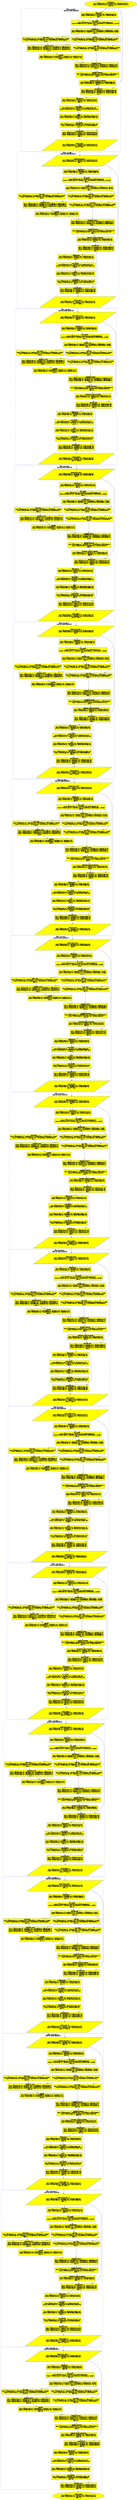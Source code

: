 // Proposed: Layer-wise Partitioning Strategy
digraph {
	rankdir=TB size="30,30"
	node [fillcolor=lightblue shape=ellipse style=filled]
	node [fillcolor=lightgreen shape=rectangle style=filled]
	node [fillcolor=yellow shape=parallelogram style=filled]
	input [label="Model Input
Input: [batch_size=1024, seq_len=10000, hidden_size=8192]
Output: [batch_size=1024, seq_len=10000, hidden_size=8192]
GPU: N/A" shape=ellipse]
	input -> layer0_ln1
	layer0_ln1 -> layer0_qkv
	layer0_qkv -> layer0_reshape_qkv
	layer0_reshape_qkv -> layer0_split_q
	layer0_reshape_qkv -> layer0_split_k
	layer0_reshape_qkv -> layer0_split_v
	layer0_split_q -> layer0_attn_score
	layer0_split_k -> layer0_attn_score
	layer0_attn_score -> layer0_attn_weights
	layer0_attn_weights -> layer0_attn_out
	layer0_split_v -> layer0_attn_out
	layer0_attn_out -> layer0_attn_reshape
	layer0_attn_reshape -> layer0_attn_proj
	input -> layer0_res1
	layer0_attn_proj -> layer0_res1
	layer0_res1 -> layer0_ln2
	layer0_ln2 -> layer0_mlp1
	layer0_mlp1 -> layer0_gelu
	layer0_gelu -> layer0_mlp2
	layer0_res1 -> layer0_res2
	layer0_mlp2 -> layer0_res2
	layer0_res2 -> send_to_gpu_1
	subgraph cluster_layer_0_gpu_0 {
		color=blue label="Layer 0 on GPU 0
SRAM/L2 Cache Optimized" style=dashed
		layer0_ln1 [label="LayerNorm1
Input: [batch_size=1024, seq_len=10000, hidden_size=8192]
Output: [batch_size=1024, seq_len=10000, hidden_size=8192]
GPU: 0" shape=rectangle]
		layer0_qkv [label="QKV Linear
Input: [batch_size=1024, seq_len=10000, hidden_size=8192]
Output: [batch_size=1024, seq_len=10000, num_heads=16, head_dim=512, qkv=3]
GPU: 0" shape=rectangle]
		layer0_reshape_qkv [label="Reshape QKV
Input: [batch_size=1024, seq_len=10000, num_heads=16, head_dim=512, qkv=3]
Output: [batch_size=1024, seq_len=10000, num_heads=16, head_dim=512, qkv=3]
GPU: 0" shape=rectangle]
		layer0_split_q [label="Split Query
Input: [batch_size=1024, seq_len=10000, num_heads=16, head_dim=512, qkv=3]
Output: [batch_size=1024, seq_len=10000, num_heads=16, head_dim=512]
GPU: 0" shape=rectangle]
		layer0_split_k [label="Split Key
Input: [batch_size=1024, seq_len=10000, num_heads=16, head_dim=512, qkv=3]
Output: [batch_size=1024, seq_len=10000, num_heads=16, head_dim=512]
GPU: 0" shape=rectangle]
		layer0_split_v [label="Split Value
Input: [batch_size=1024, seq_len=10000, num_heads=16, head_dim=512, qkv=3]
Output: [batch_size=1024, seq_len=10000, num_heads=16, head_dim=512]
GPU: 0" shape=rectangle]
		layer0_attn_score [label="Attention Score
Input1: [batch_size=1024, seq_len=10000, num_heads=16, head_dim=512]
Input2: [batch_size=1024, seq_len=10000, num_heads=16, head_dim=512]
Output: [batch_size=1024, num_heads=16, seq_len=10000, seq_len=10000]
GPU: 0" shape=rectangle]
		layer0_attn_weights [label="Softmax
Input: [batch_size=1024, num_heads=16, seq_len=10000, seq_len=10000]
Output: [batch_size=1024, num_heads=16, seq_len=10000, seq_len=10000]
GPU: 0" shape=rectangle]
		layer0_attn_out [label="Attention Output
Input1: [batch_size=1024, num_heads=16, seq_len=10000, seq_len=10000]
Input2: [batch_size=1024, seq_len=10000, num_heads=16, head_dim=512]
Output: [batch_size=1024, seq_len=10000, num_heads=16, head_dim=512]
GPU: 0" shape=rectangle]
		layer0_attn_reshape [label="Reshape Attention
Input: [batch_size=1024, seq_len=10000, num_heads=16, head_dim=512]
Output: [batch_size=1024, seq_len=10000, hidden_size=8192]
GPU: 0" shape=rectangle]
		layer0_attn_proj [label="Attention Output Projection
Input: [batch_size=1024, seq_len=10000, hidden_size=8192]
Output: [batch_size=1024, seq_len=10000, hidden_size=8192]
GPU: 0" shape=rectangle]
		layer0_res1 [label="Residual Add 1
Input1: [batch_size=1024, seq_len=10000, hidden_size=8192]
Input2: [batch_size=1024, seq_len=10000, hidden_size=8192]
Output: [batch_size=1024, seq_len=10000, hidden_size=8192]
GPU: 0" shape=rectangle]
		layer0_ln2 [label="LayerNorm2
Input: [batch_size=1024, seq_len=10000, hidden_size=8192]
Output: [batch_size=1024, seq_len=10000, hidden_size=8192]
GPU: 0" shape=rectangle]
		layer0_mlp1 [label="MLP Linear1
Input: [batch_size=1024, seq_len=10000, hidden_size=8192]
Output: [batch_size=1024, seq_len=10000, ffn_hidden_size=32768]
GPU: 0" shape=rectangle]
		layer0_gelu [label="GELU
Input: [batch_size=1024, seq_len=10000, ffn_hidden_size=32768]
Output: [batch_size=1024, seq_len=10000, ffn_hidden_size=32768]
GPU: 0" shape=rectangle]
		layer0_mlp2 [label="MLP Linear2
Input: [batch_size=1024, seq_len=10000, ffn_hidden_size=32768]
Output: [batch_size=1024, seq_len=10000, hidden_size=8192]
GPU: 0" shape=rectangle]
		layer0_res2 [label="Residual Add 2
Input1: [batch_size=1024, seq_len=10000, hidden_size=8192]
Input2: [batch_size=1024, seq_len=10000, hidden_size=8192]
Output: [batch_size=1024, seq_len=10000, hidden_size=8192]
GPU: 0" shape=rectangle]
		send_to_gpu_1 [label="Send to GPU 1
Input: [batch_size=1024, seq_len=10000, hidden_size=8192]
Output: [batch_size=1024, seq_len=10000, hidden_size=8192]
GPU: 0 → GPU 1" shape=parallelogram]
	}
	send_to_gpu_1 -> comm_layer_1
	comm_layer_1 -> layer1_ln1
	layer1_ln1 -> layer1_qkv
	layer1_qkv -> layer1_reshape_qkv
	layer1_reshape_qkv -> layer1_split_q
	layer1_reshape_qkv -> layer1_split_k
	layer1_reshape_qkv -> layer1_split_v
	layer1_split_q -> layer1_attn_score
	layer1_split_k -> layer1_attn_score
	layer1_attn_score -> layer1_attn_weights
	layer1_attn_weights -> layer1_attn_out
	layer1_split_v -> layer1_attn_out
	layer1_attn_out -> layer1_attn_reshape
	layer1_attn_reshape -> layer1_attn_proj
	comm_layer_1 -> layer1_res1
	layer1_attn_proj -> layer1_res1
	layer1_res1 -> layer1_ln2
	layer1_ln2 -> layer1_mlp1
	layer1_mlp1 -> layer1_gelu
	layer1_gelu -> layer1_mlp2
	layer1_res1 -> layer1_res2
	layer1_mlp2 -> layer1_res2
	layer1_res2 -> send_to_gpu_2
	subgraph cluster_layer_1_gpu_1 {
		color=blue label="Layer 1 on GPU 1
SRAM/L2 Cache Optimized" style=dashed
		comm_layer_1 [label="Receive from GPU 0
Input: [batch_size=1024, seq_len=10000, hidden_size=8192]
Output: [batch_size=1024, seq_len=10000, hidden_size=8192]
GPU: 1" shape=parallelogram]
		layer1_ln1 [label="LayerNorm1
Input: [batch_size=1024, seq_len=10000, hidden_size=8192]
Output: [batch_size=1024, seq_len=10000, hidden_size=8192]
GPU: 1" shape=rectangle]
		layer1_qkv [label="QKV Linear
Input: [batch_size=1024, seq_len=10000, hidden_size=8192]
Output: [batch_size=1024, seq_len=10000, num_heads=16, head_dim=512, qkv=3]
GPU: 1" shape=rectangle]
		layer1_reshape_qkv [label="Reshape QKV
Input: [batch_size=1024, seq_len=10000, num_heads=16, head_dim=512, qkv=3]
Output: [batch_size=1024, seq_len=10000, num_heads=16, head_dim=512, qkv=3]
GPU: 1" shape=rectangle]
		layer1_split_q [label="Split Query
Input: [batch_size=1024, seq_len=10000, num_heads=16, head_dim=512, qkv=3]
Output: [batch_size=1024, seq_len=10000, num_heads=16, head_dim=512]
GPU: 1" shape=rectangle]
		layer1_split_k [label="Split Key
Input: [batch_size=1024, seq_len=10000, num_heads=16, head_dim=512, qkv=3]
Output: [batch_size=1024, seq_len=10000, num_heads=16, head_dim=512]
GPU: 1" shape=rectangle]
		layer1_split_v [label="Split Value
Input: [batch_size=1024, seq_len=10000, num_heads=16, head_dim=512, qkv=3]
Output: [batch_size=1024, seq_len=10000, num_heads=16, head_dim=512]
GPU: 1" shape=rectangle]
		layer1_attn_score [label="Attention Score
Input1: [batch_size=1024, seq_len=10000, num_heads=16, head_dim=512]
Input2: [batch_size=1024, seq_len=10000, num_heads=16, head_dim=512]
Output: [batch_size=1024, num_heads=16, seq_len=10000, seq_len=10000]
GPU: 1" shape=rectangle]
		layer1_attn_weights [label="Softmax
Input: [batch_size=1024, num_heads=16, seq_len=10000, seq_len=10000]
Output: [batch_size=1024, num_heads=16, seq_len=10000, seq_len=10000]
GPU: 1" shape=rectangle]
		layer1_attn_out [label="Attention Output
Input1: [batch_size=1024, num_heads=16, seq_len=10000, seq_len=10000]
Input2: [batch_size=1024, seq_len=10000, num_heads=16, head_dim=512]
Output: [batch_size=1024, seq_len=10000, num_heads=16, head_dim=512]
GPU: 1" shape=rectangle]
		layer1_attn_reshape [label="Reshape Attention
Input: [batch_size=1024, seq_len=10000, num_heads=16, head_dim=512]
Output: [batch_size=1024, seq_len=10000, hidden_size=8192]
GPU: 1" shape=rectangle]
		layer1_attn_proj [label="Attention Output Projection
Input: [batch_size=1024, seq_len=10000, hidden_size=8192]
Output: [batch_size=1024, seq_len=10000, hidden_size=8192]
GPU: 1" shape=rectangle]
		layer1_res1 [label="Residual Add 1
Input1: [batch_size=1024, seq_len=10000, hidden_size=8192]
Input2: [batch_size=1024, seq_len=10000, hidden_size=8192]
Output: [batch_size=1024, seq_len=10000, hidden_size=8192]
GPU: 1" shape=rectangle]
		layer1_ln2 [label="LayerNorm2
Input: [batch_size=1024, seq_len=10000, hidden_size=8192]
Output: [batch_size=1024, seq_len=10000, hidden_size=8192]
GPU: 1" shape=rectangle]
		layer1_mlp1 [label="MLP Linear1
Input: [batch_size=1024, seq_len=10000, hidden_size=8192]
Output: [batch_size=1024, seq_len=10000, ffn_hidden_size=32768]
GPU: 1" shape=rectangle]
		layer1_gelu [label="GELU
Input: [batch_size=1024, seq_len=10000, ffn_hidden_size=32768]
Output: [batch_size=1024, seq_len=10000, ffn_hidden_size=32768]
GPU: 1" shape=rectangle]
		layer1_mlp2 [label="MLP Linear2
Input: [batch_size=1024, seq_len=10000, ffn_hidden_size=32768]
Output: [batch_size=1024, seq_len=10000, hidden_size=8192]
GPU: 1" shape=rectangle]
		layer1_res2 [label="Residual Add 2
Input1: [batch_size=1024, seq_len=10000, hidden_size=8192]
Input2: [batch_size=1024, seq_len=10000, hidden_size=8192]
Output: [batch_size=1024, seq_len=10000, hidden_size=8192]
GPU: 1" shape=rectangle]
		send_to_gpu_2 [label="Send to GPU 2
Input: [batch_size=1024, seq_len=10000, hidden_size=8192]
Output: [batch_size=1024, seq_len=10000, hidden_size=8192]
GPU: 1 → GPU 2" shape=parallelogram]
	}
	send_to_gpu_2 -> comm_layer_2
	comm_layer_2 -> layer2_ln1
	layer2_ln1 -> layer2_qkv
	layer2_qkv -> layer2_reshape_qkv
	layer2_reshape_qkv -> layer2_split_q
	layer2_reshape_qkv -> layer2_split_k
	layer2_reshape_qkv -> layer2_split_v
	layer2_split_q -> layer2_attn_score
	layer2_split_k -> layer2_attn_score
	layer2_attn_score -> layer2_attn_weights
	layer2_attn_weights -> layer2_attn_out
	layer2_split_v -> layer2_attn_out
	layer2_attn_out -> layer2_attn_reshape
	layer2_attn_reshape -> layer2_attn_proj
	comm_layer_2 -> layer2_res1
	layer2_attn_proj -> layer2_res1
	layer2_res1 -> layer2_ln2
	layer2_ln2 -> layer2_mlp1
	layer2_mlp1 -> layer2_gelu
	layer2_gelu -> layer2_mlp2
	layer2_res1 -> layer2_res2
	layer2_mlp2 -> layer2_res2
	layer2_res2 -> send_to_gpu_3
	subgraph cluster_layer_2_gpu_2 {
		color=blue label="Layer 2 on GPU 2
SRAM/L2 Cache Optimized" style=dashed
		comm_layer_2 [label="Receive from GPU 1
Input: [batch_size=1024, seq_len=10000, hidden_size=8192]
Output: [batch_size=1024, seq_len=10000, hidden_size=8192]
GPU: 2" shape=parallelogram]
		layer2_ln1 [label="LayerNorm1
Input: [batch_size=1024, seq_len=10000, hidden_size=8192]
Output: [batch_size=1024, seq_len=10000, hidden_size=8192]
GPU: 2" shape=rectangle]
		layer2_qkv [label="QKV Linear
Input: [batch_size=1024, seq_len=10000, hidden_size=8192]
Output: [batch_size=1024, seq_len=10000, num_heads=16, head_dim=512, qkv=3]
GPU: 2" shape=rectangle]
		layer2_reshape_qkv [label="Reshape QKV
Input: [batch_size=1024, seq_len=10000, num_heads=16, head_dim=512, qkv=3]
Output: [batch_size=1024, seq_len=10000, num_heads=16, head_dim=512, qkv=3]
GPU: 2" shape=rectangle]
		layer2_split_q [label="Split Query
Input: [batch_size=1024, seq_len=10000, num_heads=16, head_dim=512, qkv=3]
Output: [batch_size=1024, seq_len=10000, num_heads=16, head_dim=512]
GPU: 2" shape=rectangle]
		layer2_split_k [label="Split Key
Input: [batch_size=1024, seq_len=10000, num_heads=16, head_dim=512, qkv=3]
Output: [batch_size=1024, seq_len=10000, num_heads=16, head_dim=512]
GPU: 2" shape=rectangle]
		layer2_split_v [label="Split Value
Input: [batch_size=1024, seq_len=10000, num_heads=16, head_dim=512, qkv=3]
Output: [batch_size=1024, seq_len=10000, num_heads=16, head_dim=512]
GPU: 2" shape=rectangle]
		layer2_attn_score [label="Attention Score
Input1: [batch_size=1024, seq_len=10000, num_heads=16, head_dim=512]
Input2: [batch_size=1024, seq_len=10000, num_heads=16, head_dim=512]
Output: [batch_size=1024, num_heads=16, seq_len=10000, seq_len=10000]
GPU: 2" shape=rectangle]
		layer2_attn_weights [label="Softmax
Input: [batch_size=1024, num_heads=16, seq_len=10000, seq_len=10000]
Output: [batch_size=1024, num_heads=16, seq_len=10000, seq_len=10000]
GPU: 2" shape=rectangle]
		layer2_attn_out [label="Attention Output
Input1: [batch_size=1024, num_heads=16, seq_len=10000, seq_len=10000]
Input2: [batch_size=1024, seq_len=10000, num_heads=16, head_dim=512]
Output: [batch_size=1024, seq_len=10000, num_heads=16, head_dim=512]
GPU: 2" shape=rectangle]
		layer2_attn_reshape [label="Reshape Attention
Input: [batch_size=1024, seq_len=10000, num_heads=16, head_dim=512]
Output: [batch_size=1024, seq_len=10000, hidden_size=8192]
GPU: 2" shape=rectangle]
		layer2_attn_proj [label="Attention Output Projection
Input: [batch_size=1024, seq_len=10000, hidden_size=8192]
Output: [batch_size=1024, seq_len=10000, hidden_size=8192]
GPU: 2" shape=rectangle]
		layer2_res1 [label="Residual Add 1
Input1: [batch_size=1024, seq_len=10000, hidden_size=8192]
Input2: [batch_size=1024, seq_len=10000, hidden_size=8192]
Output: [batch_size=1024, seq_len=10000, hidden_size=8192]
GPU: 2" shape=rectangle]
		layer2_ln2 [label="LayerNorm2
Input: [batch_size=1024, seq_len=10000, hidden_size=8192]
Output: [batch_size=1024, seq_len=10000, hidden_size=8192]
GPU: 2" shape=rectangle]
		layer2_mlp1 [label="MLP Linear1
Input: [batch_size=1024, seq_len=10000, hidden_size=8192]
Output: [batch_size=1024, seq_len=10000, ffn_hidden_size=32768]
GPU: 2" shape=rectangle]
		layer2_gelu [label="GELU
Input: [batch_size=1024, seq_len=10000, ffn_hidden_size=32768]
Output: [batch_size=1024, seq_len=10000, ffn_hidden_size=32768]
GPU: 2" shape=rectangle]
		layer2_mlp2 [label="MLP Linear2
Input: [batch_size=1024, seq_len=10000, ffn_hidden_size=32768]
Output: [batch_size=1024, seq_len=10000, hidden_size=8192]
GPU: 2" shape=rectangle]
		layer2_res2 [label="Residual Add 2
Input1: [batch_size=1024, seq_len=10000, hidden_size=8192]
Input2: [batch_size=1024, seq_len=10000, hidden_size=8192]
Output: [batch_size=1024, seq_len=10000, hidden_size=8192]
GPU: 2" shape=rectangle]
		send_to_gpu_3 [label="Send to GPU 3
Input: [batch_size=1024, seq_len=10000, hidden_size=8192]
Output: [batch_size=1024, seq_len=10000, hidden_size=8192]
GPU: 2 → GPU 3" shape=parallelogram]
	}
	send_to_gpu_3 -> comm_layer_3
	comm_layer_3 -> layer3_ln1
	layer3_ln1 -> layer3_qkv
	layer3_qkv -> layer3_reshape_qkv
	layer3_reshape_qkv -> layer3_split_q
	layer3_reshape_qkv -> layer3_split_k
	layer3_reshape_qkv -> layer3_split_v
	layer3_split_q -> layer3_attn_score
	layer3_split_k -> layer3_attn_score
	layer3_attn_score -> layer3_attn_weights
	layer3_attn_weights -> layer3_attn_out
	layer3_split_v -> layer3_attn_out
	layer3_attn_out -> layer3_attn_reshape
	layer3_attn_reshape -> layer3_attn_proj
	comm_layer_3 -> layer3_res1
	layer3_attn_proj -> layer3_res1
	layer3_res1 -> layer3_ln2
	layer3_ln2 -> layer3_mlp1
	layer3_mlp1 -> layer3_gelu
	layer3_gelu -> layer3_mlp2
	layer3_res1 -> layer3_res2
	layer3_mlp2 -> layer3_res2
	layer3_res2 -> send_to_gpu_4
	subgraph cluster_layer_3_gpu_3 {
		color=blue label="Layer 3 on GPU 3
SRAM/L2 Cache Optimized" style=dashed
		comm_layer_3 [label="Receive from GPU 2
Input: [batch_size=1024, seq_len=10000, hidden_size=8192]
Output: [batch_size=1024, seq_len=10000, hidden_size=8192]
GPU: 3" shape=parallelogram]
		layer3_ln1 [label="LayerNorm1
Input: [batch_size=1024, seq_len=10000, hidden_size=8192]
Output: [batch_size=1024, seq_len=10000, hidden_size=8192]
GPU: 3" shape=rectangle]
		layer3_qkv [label="QKV Linear
Input: [batch_size=1024, seq_len=10000, hidden_size=8192]
Output: [batch_size=1024, seq_len=10000, num_heads=16, head_dim=512, qkv=3]
GPU: 3" shape=rectangle]
		layer3_reshape_qkv [label="Reshape QKV
Input: [batch_size=1024, seq_len=10000, num_heads=16, head_dim=512, qkv=3]
Output: [batch_size=1024, seq_len=10000, num_heads=16, head_dim=512, qkv=3]
GPU: 3" shape=rectangle]
		layer3_split_q [label="Split Query
Input: [batch_size=1024, seq_len=10000, num_heads=16, head_dim=512, qkv=3]
Output: [batch_size=1024, seq_len=10000, num_heads=16, head_dim=512]
GPU: 3" shape=rectangle]
		layer3_split_k [label="Split Key
Input: [batch_size=1024, seq_len=10000, num_heads=16, head_dim=512, qkv=3]
Output: [batch_size=1024, seq_len=10000, num_heads=16, head_dim=512]
GPU: 3" shape=rectangle]
		layer3_split_v [label="Split Value
Input: [batch_size=1024, seq_len=10000, num_heads=16, head_dim=512, qkv=3]
Output: [batch_size=1024, seq_len=10000, num_heads=16, head_dim=512]
GPU: 3" shape=rectangle]
		layer3_attn_score [label="Attention Score
Input1: [batch_size=1024, seq_len=10000, num_heads=16, head_dim=512]
Input2: [batch_size=1024, seq_len=10000, num_heads=16, head_dim=512]
Output: [batch_size=1024, num_heads=16, seq_len=10000, seq_len=10000]
GPU: 3" shape=rectangle]
		layer3_attn_weights [label="Softmax
Input: [batch_size=1024, num_heads=16, seq_len=10000, seq_len=10000]
Output: [batch_size=1024, num_heads=16, seq_len=10000, seq_len=10000]
GPU: 3" shape=rectangle]
		layer3_attn_out [label="Attention Output
Input1: [batch_size=1024, num_heads=16, seq_len=10000, seq_len=10000]
Input2: [batch_size=1024, seq_len=10000, num_heads=16, head_dim=512]
Output: [batch_size=1024, seq_len=10000, num_heads=16, head_dim=512]
GPU: 3" shape=rectangle]
		layer3_attn_reshape [label="Reshape Attention
Input: [batch_size=1024, seq_len=10000, num_heads=16, head_dim=512]
Output: [batch_size=1024, seq_len=10000, hidden_size=8192]
GPU: 3" shape=rectangle]
		layer3_attn_proj [label="Attention Output Projection
Input: [batch_size=1024, seq_len=10000, hidden_size=8192]
Output: [batch_size=1024, seq_len=10000, hidden_size=8192]
GPU: 3" shape=rectangle]
		layer3_res1 [label="Residual Add 1
Input1: [batch_size=1024, seq_len=10000, hidden_size=8192]
Input2: [batch_size=1024, seq_len=10000, hidden_size=8192]
Output: [batch_size=1024, seq_len=10000, hidden_size=8192]
GPU: 3" shape=rectangle]
		layer3_ln2 [label="LayerNorm2
Input: [batch_size=1024, seq_len=10000, hidden_size=8192]
Output: [batch_size=1024, seq_len=10000, hidden_size=8192]
GPU: 3" shape=rectangle]
		layer3_mlp1 [label="MLP Linear1
Input: [batch_size=1024, seq_len=10000, hidden_size=8192]
Output: [batch_size=1024, seq_len=10000, ffn_hidden_size=32768]
GPU: 3" shape=rectangle]
		layer3_gelu [label="GELU
Input: [batch_size=1024, seq_len=10000, ffn_hidden_size=32768]
Output: [batch_size=1024, seq_len=10000, ffn_hidden_size=32768]
GPU: 3" shape=rectangle]
		layer3_mlp2 [label="MLP Linear2
Input: [batch_size=1024, seq_len=10000, ffn_hidden_size=32768]
Output: [batch_size=1024, seq_len=10000, hidden_size=8192]
GPU: 3" shape=rectangle]
		layer3_res2 [label="Residual Add 2
Input1: [batch_size=1024, seq_len=10000, hidden_size=8192]
Input2: [batch_size=1024, seq_len=10000, hidden_size=8192]
Output: [batch_size=1024, seq_len=10000, hidden_size=8192]
GPU: 3" shape=rectangle]
		send_to_gpu_4 [label="Send to GPU 4
Input: [batch_size=1024, seq_len=10000, hidden_size=8192]
Output: [batch_size=1024, seq_len=10000, hidden_size=8192]
GPU: 3 → GPU 4" shape=parallelogram]
	}
	send_to_gpu_4 -> comm_layer_4
	comm_layer_4 -> layer4_ln1
	layer4_ln1 -> layer4_qkv
	layer4_qkv -> layer4_reshape_qkv
	layer4_reshape_qkv -> layer4_split_q
	layer4_reshape_qkv -> layer4_split_k
	layer4_reshape_qkv -> layer4_split_v
	layer4_split_q -> layer4_attn_score
	layer4_split_k -> layer4_attn_score
	layer4_attn_score -> layer4_attn_weights
	layer4_attn_weights -> layer4_attn_out
	layer4_split_v -> layer4_attn_out
	layer4_attn_out -> layer4_attn_reshape
	layer4_attn_reshape -> layer4_attn_proj
	comm_layer_4 -> layer4_res1
	layer4_attn_proj -> layer4_res1
	layer4_res1 -> layer4_ln2
	layer4_ln2 -> layer4_mlp1
	layer4_mlp1 -> layer4_gelu
	layer4_gelu -> layer4_mlp2
	layer4_res1 -> layer4_res2
	layer4_mlp2 -> layer4_res2
	layer4_res2 -> send_to_gpu_5
	subgraph cluster_layer_4_gpu_4 {
		color=blue label="Layer 4 on GPU 4
SRAM/L2 Cache Optimized" style=dashed
		comm_layer_4 [label="Receive from GPU 3
Input: [batch_size=1024, seq_len=10000, hidden_size=8192]
Output: [batch_size=1024, seq_len=10000, hidden_size=8192]
GPU: 4" shape=parallelogram]
		layer4_ln1 [label="LayerNorm1
Input: [batch_size=1024, seq_len=10000, hidden_size=8192]
Output: [batch_size=1024, seq_len=10000, hidden_size=8192]
GPU: 4" shape=rectangle]
		layer4_qkv [label="QKV Linear
Input: [batch_size=1024, seq_len=10000, hidden_size=8192]
Output: [batch_size=1024, seq_len=10000, num_heads=16, head_dim=512, qkv=3]
GPU: 4" shape=rectangle]
		layer4_reshape_qkv [label="Reshape QKV
Input: [batch_size=1024, seq_len=10000, num_heads=16, head_dim=512, qkv=3]
Output: [batch_size=1024, seq_len=10000, num_heads=16, head_dim=512, qkv=3]
GPU: 4" shape=rectangle]
		layer4_split_q [label="Split Query
Input: [batch_size=1024, seq_len=10000, num_heads=16, head_dim=512, qkv=3]
Output: [batch_size=1024, seq_len=10000, num_heads=16, head_dim=512]
GPU: 4" shape=rectangle]
		layer4_split_k [label="Split Key
Input: [batch_size=1024, seq_len=10000, num_heads=16, head_dim=512, qkv=3]
Output: [batch_size=1024, seq_len=10000, num_heads=16, head_dim=512]
GPU: 4" shape=rectangle]
		layer4_split_v [label="Split Value
Input: [batch_size=1024, seq_len=10000, num_heads=16, head_dim=512, qkv=3]
Output: [batch_size=1024, seq_len=10000, num_heads=16, head_dim=512]
GPU: 4" shape=rectangle]
		layer4_attn_score [label="Attention Score
Input1: [batch_size=1024, seq_len=10000, num_heads=16, head_dim=512]
Input2: [batch_size=1024, seq_len=10000, num_heads=16, head_dim=512]
Output: [batch_size=1024, num_heads=16, seq_len=10000, seq_len=10000]
GPU: 4" shape=rectangle]
		layer4_attn_weights [label="Softmax
Input: [batch_size=1024, num_heads=16, seq_len=10000, seq_len=10000]
Output: [batch_size=1024, num_heads=16, seq_len=10000, seq_len=10000]
GPU: 4" shape=rectangle]
		layer4_attn_out [label="Attention Output
Input1: [batch_size=1024, num_heads=16, seq_len=10000, seq_len=10000]
Input2: [batch_size=1024, seq_len=10000, num_heads=16, head_dim=512]
Output: [batch_size=1024, seq_len=10000, num_heads=16, head_dim=512]
GPU: 4" shape=rectangle]
		layer4_attn_reshape [label="Reshape Attention
Input: [batch_size=1024, seq_len=10000, num_heads=16, head_dim=512]
Output: [batch_size=1024, seq_len=10000, hidden_size=8192]
GPU: 4" shape=rectangle]
		layer4_attn_proj [label="Attention Output Projection
Input: [batch_size=1024, seq_len=10000, hidden_size=8192]
Output: [batch_size=1024, seq_len=10000, hidden_size=8192]
GPU: 4" shape=rectangle]
		layer4_res1 [label="Residual Add 1
Input1: [batch_size=1024, seq_len=10000, hidden_size=8192]
Input2: [batch_size=1024, seq_len=10000, hidden_size=8192]
Output: [batch_size=1024, seq_len=10000, hidden_size=8192]
GPU: 4" shape=rectangle]
		layer4_ln2 [label="LayerNorm2
Input: [batch_size=1024, seq_len=10000, hidden_size=8192]
Output: [batch_size=1024, seq_len=10000, hidden_size=8192]
GPU: 4" shape=rectangle]
		layer4_mlp1 [label="MLP Linear1
Input: [batch_size=1024, seq_len=10000, hidden_size=8192]
Output: [batch_size=1024, seq_len=10000, ffn_hidden_size=32768]
GPU: 4" shape=rectangle]
		layer4_gelu [label="GELU
Input: [batch_size=1024, seq_len=10000, ffn_hidden_size=32768]
Output: [batch_size=1024, seq_len=10000, ffn_hidden_size=32768]
GPU: 4" shape=rectangle]
		layer4_mlp2 [label="MLP Linear2
Input: [batch_size=1024, seq_len=10000, ffn_hidden_size=32768]
Output: [batch_size=1024, seq_len=10000, hidden_size=8192]
GPU: 4" shape=rectangle]
		layer4_res2 [label="Residual Add 2
Input1: [batch_size=1024, seq_len=10000, hidden_size=8192]
Input2: [batch_size=1024, seq_len=10000, hidden_size=8192]
Output: [batch_size=1024, seq_len=10000, hidden_size=8192]
GPU: 4" shape=rectangle]
		send_to_gpu_5 [label="Send to GPU 5
Input: [batch_size=1024, seq_len=10000, hidden_size=8192]
Output: [batch_size=1024, seq_len=10000, hidden_size=8192]
GPU: 4 → GPU 5" shape=parallelogram]
	}
	send_to_gpu_5 -> comm_layer_5
	comm_layer_5 -> layer5_ln1
	layer5_ln1 -> layer5_qkv
	layer5_qkv -> layer5_reshape_qkv
	layer5_reshape_qkv -> layer5_split_q
	layer5_reshape_qkv -> layer5_split_k
	layer5_reshape_qkv -> layer5_split_v
	layer5_split_q -> layer5_attn_score
	layer5_split_k -> layer5_attn_score
	layer5_attn_score -> layer5_attn_weights
	layer5_attn_weights -> layer5_attn_out
	layer5_split_v -> layer5_attn_out
	layer5_attn_out -> layer5_attn_reshape
	layer5_attn_reshape -> layer5_attn_proj
	comm_layer_5 -> layer5_res1
	layer5_attn_proj -> layer5_res1
	layer5_res1 -> layer5_ln2
	layer5_ln2 -> layer5_mlp1
	layer5_mlp1 -> layer5_gelu
	layer5_gelu -> layer5_mlp2
	layer5_res1 -> layer5_res2
	layer5_mlp2 -> layer5_res2
	layer5_res2 -> send_to_gpu_6
	subgraph cluster_layer_5_gpu_5 {
		color=blue label="Layer 5 on GPU 5
SRAM/L2 Cache Optimized" style=dashed
		comm_layer_5 [label="Receive from GPU 4
Input: [batch_size=1024, seq_len=10000, hidden_size=8192]
Output: [batch_size=1024, seq_len=10000, hidden_size=8192]
GPU: 5" shape=parallelogram]
		layer5_ln1 [label="LayerNorm1
Input: [batch_size=1024, seq_len=10000, hidden_size=8192]
Output: [batch_size=1024, seq_len=10000, hidden_size=8192]
GPU: 5" shape=rectangle]
		layer5_qkv [label="QKV Linear
Input: [batch_size=1024, seq_len=10000, hidden_size=8192]
Output: [batch_size=1024, seq_len=10000, num_heads=16, head_dim=512, qkv=3]
GPU: 5" shape=rectangle]
		layer5_reshape_qkv [label="Reshape QKV
Input: [batch_size=1024, seq_len=10000, num_heads=16, head_dim=512, qkv=3]
Output: [batch_size=1024, seq_len=10000, num_heads=16, head_dim=512, qkv=3]
GPU: 5" shape=rectangle]
		layer5_split_q [label="Split Query
Input: [batch_size=1024, seq_len=10000, num_heads=16, head_dim=512, qkv=3]
Output: [batch_size=1024, seq_len=10000, num_heads=16, head_dim=512]
GPU: 5" shape=rectangle]
		layer5_split_k [label="Split Key
Input: [batch_size=1024, seq_len=10000, num_heads=16, head_dim=512, qkv=3]
Output: [batch_size=1024, seq_len=10000, num_heads=16, head_dim=512]
GPU: 5" shape=rectangle]
		layer5_split_v [label="Split Value
Input: [batch_size=1024, seq_len=10000, num_heads=16, head_dim=512, qkv=3]
Output: [batch_size=1024, seq_len=10000, num_heads=16, head_dim=512]
GPU: 5" shape=rectangle]
		layer5_attn_score [label="Attention Score
Input1: [batch_size=1024, seq_len=10000, num_heads=16, head_dim=512]
Input2: [batch_size=1024, seq_len=10000, num_heads=16, head_dim=512]
Output: [batch_size=1024, num_heads=16, seq_len=10000, seq_len=10000]
GPU: 5" shape=rectangle]
		layer5_attn_weights [label="Softmax
Input: [batch_size=1024, num_heads=16, seq_len=10000, seq_len=10000]
Output: [batch_size=1024, num_heads=16, seq_len=10000, seq_len=10000]
GPU: 5" shape=rectangle]
		layer5_attn_out [label="Attention Output
Input1: [batch_size=1024, num_heads=16, seq_len=10000, seq_len=10000]
Input2: [batch_size=1024, seq_len=10000, num_heads=16, head_dim=512]
Output: [batch_size=1024, seq_len=10000, num_heads=16, head_dim=512]
GPU: 5" shape=rectangle]
		layer5_attn_reshape [label="Reshape Attention
Input: [batch_size=1024, seq_len=10000, num_heads=16, head_dim=512]
Output: [batch_size=1024, seq_len=10000, hidden_size=8192]
GPU: 5" shape=rectangle]
		layer5_attn_proj [label="Attention Output Projection
Input: [batch_size=1024, seq_len=10000, hidden_size=8192]
Output: [batch_size=1024, seq_len=10000, hidden_size=8192]
GPU: 5" shape=rectangle]
		layer5_res1 [label="Residual Add 1
Input1: [batch_size=1024, seq_len=10000, hidden_size=8192]
Input2: [batch_size=1024, seq_len=10000, hidden_size=8192]
Output: [batch_size=1024, seq_len=10000, hidden_size=8192]
GPU: 5" shape=rectangle]
		layer5_ln2 [label="LayerNorm2
Input: [batch_size=1024, seq_len=10000, hidden_size=8192]
Output: [batch_size=1024, seq_len=10000, hidden_size=8192]
GPU: 5" shape=rectangle]
		layer5_mlp1 [label="MLP Linear1
Input: [batch_size=1024, seq_len=10000, hidden_size=8192]
Output: [batch_size=1024, seq_len=10000, ffn_hidden_size=32768]
GPU: 5" shape=rectangle]
		layer5_gelu [label="GELU
Input: [batch_size=1024, seq_len=10000, ffn_hidden_size=32768]
Output: [batch_size=1024, seq_len=10000, ffn_hidden_size=32768]
GPU: 5" shape=rectangle]
		layer5_mlp2 [label="MLP Linear2
Input: [batch_size=1024, seq_len=10000, ffn_hidden_size=32768]
Output: [batch_size=1024, seq_len=10000, hidden_size=8192]
GPU: 5" shape=rectangle]
		layer5_res2 [label="Residual Add 2
Input1: [batch_size=1024, seq_len=10000, hidden_size=8192]
Input2: [batch_size=1024, seq_len=10000, hidden_size=8192]
Output: [batch_size=1024, seq_len=10000, hidden_size=8192]
GPU: 5" shape=rectangle]
		send_to_gpu_6 [label="Send to GPU 6
Input: [batch_size=1024, seq_len=10000, hidden_size=8192]
Output: [batch_size=1024, seq_len=10000, hidden_size=8192]
GPU: 5 → GPU 6" shape=parallelogram]
	}
	send_to_gpu_6 -> comm_layer_6
	comm_layer_6 -> layer6_ln1
	layer6_ln1 -> layer6_qkv
	layer6_qkv -> layer6_reshape_qkv
	layer6_reshape_qkv -> layer6_split_q
	layer6_reshape_qkv -> layer6_split_k
	layer6_reshape_qkv -> layer6_split_v
	layer6_split_q -> layer6_attn_score
	layer6_split_k -> layer6_attn_score
	layer6_attn_score -> layer6_attn_weights
	layer6_attn_weights -> layer6_attn_out
	layer6_split_v -> layer6_attn_out
	layer6_attn_out -> layer6_attn_reshape
	layer6_attn_reshape -> layer6_attn_proj
	comm_layer_6 -> layer6_res1
	layer6_attn_proj -> layer6_res1
	layer6_res1 -> layer6_ln2
	layer6_ln2 -> layer6_mlp1
	layer6_mlp1 -> layer6_gelu
	layer6_gelu -> layer6_mlp2
	layer6_res1 -> layer6_res2
	layer6_mlp2 -> layer6_res2
	layer6_res2 -> send_to_gpu_7
	subgraph cluster_layer_6_gpu_6 {
		color=blue label="Layer 6 on GPU 6
SRAM/L2 Cache Optimized" style=dashed
		comm_layer_6 [label="Receive from GPU 5
Input: [batch_size=1024, seq_len=10000, hidden_size=8192]
Output: [batch_size=1024, seq_len=10000, hidden_size=8192]
GPU: 6" shape=parallelogram]
		layer6_ln1 [label="LayerNorm1
Input: [batch_size=1024, seq_len=10000, hidden_size=8192]
Output: [batch_size=1024, seq_len=10000, hidden_size=8192]
GPU: 6" shape=rectangle]
		layer6_qkv [label="QKV Linear
Input: [batch_size=1024, seq_len=10000, hidden_size=8192]
Output: [batch_size=1024, seq_len=10000, num_heads=16, head_dim=512, qkv=3]
GPU: 6" shape=rectangle]
		layer6_reshape_qkv [label="Reshape QKV
Input: [batch_size=1024, seq_len=10000, num_heads=16, head_dim=512, qkv=3]
Output: [batch_size=1024, seq_len=10000, num_heads=16, head_dim=512, qkv=3]
GPU: 6" shape=rectangle]
		layer6_split_q [label="Split Query
Input: [batch_size=1024, seq_len=10000, num_heads=16, head_dim=512, qkv=3]
Output: [batch_size=1024, seq_len=10000, num_heads=16, head_dim=512]
GPU: 6" shape=rectangle]
		layer6_split_k [label="Split Key
Input: [batch_size=1024, seq_len=10000, num_heads=16, head_dim=512, qkv=3]
Output: [batch_size=1024, seq_len=10000, num_heads=16, head_dim=512]
GPU: 6" shape=rectangle]
		layer6_split_v [label="Split Value
Input: [batch_size=1024, seq_len=10000, num_heads=16, head_dim=512, qkv=3]
Output: [batch_size=1024, seq_len=10000, num_heads=16, head_dim=512]
GPU: 6" shape=rectangle]
		layer6_attn_score [label="Attention Score
Input1: [batch_size=1024, seq_len=10000, num_heads=16, head_dim=512]
Input2: [batch_size=1024, seq_len=10000, num_heads=16, head_dim=512]
Output: [batch_size=1024, num_heads=16, seq_len=10000, seq_len=10000]
GPU: 6" shape=rectangle]
		layer6_attn_weights [label="Softmax
Input: [batch_size=1024, num_heads=16, seq_len=10000, seq_len=10000]
Output: [batch_size=1024, num_heads=16, seq_len=10000, seq_len=10000]
GPU: 6" shape=rectangle]
		layer6_attn_out [label="Attention Output
Input1: [batch_size=1024, num_heads=16, seq_len=10000, seq_len=10000]
Input2: [batch_size=1024, seq_len=10000, num_heads=16, head_dim=512]
Output: [batch_size=1024, seq_len=10000, num_heads=16, head_dim=512]
GPU: 6" shape=rectangle]
		layer6_attn_reshape [label="Reshape Attention
Input: [batch_size=1024, seq_len=10000, num_heads=16, head_dim=512]
Output: [batch_size=1024, seq_len=10000, hidden_size=8192]
GPU: 6" shape=rectangle]
		layer6_attn_proj [label="Attention Output Projection
Input: [batch_size=1024, seq_len=10000, hidden_size=8192]
Output: [batch_size=1024, seq_len=10000, hidden_size=8192]
GPU: 6" shape=rectangle]
		layer6_res1 [label="Residual Add 1
Input1: [batch_size=1024, seq_len=10000, hidden_size=8192]
Input2: [batch_size=1024, seq_len=10000, hidden_size=8192]
Output: [batch_size=1024, seq_len=10000, hidden_size=8192]
GPU: 6" shape=rectangle]
		layer6_ln2 [label="LayerNorm2
Input: [batch_size=1024, seq_len=10000, hidden_size=8192]
Output: [batch_size=1024, seq_len=10000, hidden_size=8192]
GPU: 6" shape=rectangle]
		layer6_mlp1 [label="MLP Linear1
Input: [batch_size=1024, seq_len=10000, hidden_size=8192]
Output: [batch_size=1024, seq_len=10000, ffn_hidden_size=32768]
GPU: 6" shape=rectangle]
		layer6_gelu [label="GELU
Input: [batch_size=1024, seq_len=10000, ffn_hidden_size=32768]
Output: [batch_size=1024, seq_len=10000, ffn_hidden_size=32768]
GPU: 6" shape=rectangle]
		layer6_mlp2 [label="MLP Linear2
Input: [batch_size=1024, seq_len=10000, ffn_hidden_size=32768]
Output: [batch_size=1024, seq_len=10000, hidden_size=8192]
GPU: 6" shape=rectangle]
		layer6_res2 [label="Residual Add 2
Input1: [batch_size=1024, seq_len=10000, hidden_size=8192]
Input2: [batch_size=1024, seq_len=10000, hidden_size=8192]
Output: [batch_size=1024, seq_len=10000, hidden_size=8192]
GPU: 6" shape=rectangle]
		send_to_gpu_7 [label="Send to GPU 7
Input: [batch_size=1024, seq_len=10000, hidden_size=8192]
Output: [batch_size=1024, seq_len=10000, hidden_size=8192]
GPU: 6 → GPU 7" shape=parallelogram]
	}
	send_to_gpu_7 -> comm_layer_7
	comm_layer_7 -> layer7_ln1
	layer7_ln1 -> layer7_qkv
	layer7_qkv -> layer7_reshape_qkv
	layer7_reshape_qkv -> layer7_split_q
	layer7_reshape_qkv -> layer7_split_k
	layer7_reshape_qkv -> layer7_split_v
	layer7_split_q -> layer7_attn_score
	layer7_split_k -> layer7_attn_score
	layer7_attn_score -> layer7_attn_weights
	layer7_attn_weights -> layer7_attn_out
	layer7_split_v -> layer7_attn_out
	layer7_attn_out -> layer7_attn_reshape
	layer7_attn_reshape -> layer7_attn_proj
	comm_layer_7 -> layer7_res1
	layer7_attn_proj -> layer7_res1
	layer7_res1 -> layer7_ln2
	layer7_ln2 -> layer7_mlp1
	layer7_mlp1 -> layer7_gelu
	layer7_gelu -> layer7_mlp2
	layer7_res1 -> layer7_res2
	layer7_mlp2 -> layer7_res2
	layer7_res2 -> send_to_gpu_8
	subgraph cluster_layer_7_gpu_7 {
		color=blue label="Layer 7 on GPU 7
SRAM/L2 Cache Optimized" style=dashed
		comm_layer_7 [label="Receive from GPU 6
Input: [batch_size=1024, seq_len=10000, hidden_size=8192]
Output: [batch_size=1024, seq_len=10000, hidden_size=8192]
GPU: 7" shape=parallelogram]
		layer7_ln1 [label="LayerNorm1
Input: [batch_size=1024, seq_len=10000, hidden_size=8192]
Output: [batch_size=1024, seq_len=10000, hidden_size=8192]
GPU: 7" shape=rectangle]
		layer7_qkv [label="QKV Linear
Input: [batch_size=1024, seq_len=10000, hidden_size=8192]
Output: [batch_size=1024, seq_len=10000, num_heads=16, head_dim=512, qkv=3]
GPU: 7" shape=rectangle]
		layer7_reshape_qkv [label="Reshape QKV
Input: [batch_size=1024, seq_len=10000, num_heads=16, head_dim=512, qkv=3]
Output: [batch_size=1024, seq_len=10000, num_heads=16, head_dim=512, qkv=3]
GPU: 7" shape=rectangle]
		layer7_split_q [label="Split Query
Input: [batch_size=1024, seq_len=10000, num_heads=16, head_dim=512, qkv=3]
Output: [batch_size=1024, seq_len=10000, num_heads=16, head_dim=512]
GPU: 7" shape=rectangle]
		layer7_split_k [label="Split Key
Input: [batch_size=1024, seq_len=10000, num_heads=16, head_dim=512, qkv=3]
Output: [batch_size=1024, seq_len=10000, num_heads=16, head_dim=512]
GPU: 7" shape=rectangle]
		layer7_split_v [label="Split Value
Input: [batch_size=1024, seq_len=10000, num_heads=16, head_dim=512, qkv=3]
Output: [batch_size=1024, seq_len=10000, num_heads=16, head_dim=512]
GPU: 7" shape=rectangle]
		layer7_attn_score [label="Attention Score
Input1: [batch_size=1024, seq_len=10000, num_heads=16, head_dim=512]
Input2: [batch_size=1024, seq_len=10000, num_heads=16, head_dim=512]
Output: [batch_size=1024, num_heads=16, seq_len=10000, seq_len=10000]
GPU: 7" shape=rectangle]
		layer7_attn_weights [label="Softmax
Input: [batch_size=1024, num_heads=16, seq_len=10000, seq_len=10000]
Output: [batch_size=1024, num_heads=16, seq_len=10000, seq_len=10000]
GPU: 7" shape=rectangle]
		layer7_attn_out [label="Attention Output
Input1: [batch_size=1024, num_heads=16, seq_len=10000, seq_len=10000]
Input2: [batch_size=1024, seq_len=10000, num_heads=16, head_dim=512]
Output: [batch_size=1024, seq_len=10000, num_heads=16, head_dim=512]
GPU: 7" shape=rectangle]
		layer7_attn_reshape [label="Reshape Attention
Input: [batch_size=1024, seq_len=10000, num_heads=16, head_dim=512]
Output: [batch_size=1024, seq_len=10000, hidden_size=8192]
GPU: 7" shape=rectangle]
		layer7_attn_proj [label="Attention Output Projection
Input: [batch_size=1024, seq_len=10000, hidden_size=8192]
Output: [batch_size=1024, seq_len=10000, hidden_size=8192]
GPU: 7" shape=rectangle]
		layer7_res1 [label="Residual Add 1
Input1: [batch_size=1024, seq_len=10000, hidden_size=8192]
Input2: [batch_size=1024, seq_len=10000, hidden_size=8192]
Output: [batch_size=1024, seq_len=10000, hidden_size=8192]
GPU: 7" shape=rectangle]
		layer7_ln2 [label="LayerNorm2
Input: [batch_size=1024, seq_len=10000, hidden_size=8192]
Output: [batch_size=1024, seq_len=10000, hidden_size=8192]
GPU: 7" shape=rectangle]
		layer7_mlp1 [label="MLP Linear1
Input: [batch_size=1024, seq_len=10000, hidden_size=8192]
Output: [batch_size=1024, seq_len=10000, ffn_hidden_size=32768]
GPU: 7" shape=rectangle]
		layer7_gelu [label="GELU
Input: [batch_size=1024, seq_len=10000, ffn_hidden_size=32768]
Output: [batch_size=1024, seq_len=10000, ffn_hidden_size=32768]
GPU: 7" shape=rectangle]
		layer7_mlp2 [label="MLP Linear2
Input: [batch_size=1024, seq_len=10000, ffn_hidden_size=32768]
Output: [batch_size=1024, seq_len=10000, hidden_size=8192]
GPU: 7" shape=rectangle]
		layer7_res2 [label="Residual Add 2
Input1: [batch_size=1024, seq_len=10000, hidden_size=8192]
Input2: [batch_size=1024, seq_len=10000, hidden_size=8192]
Output: [batch_size=1024, seq_len=10000, hidden_size=8192]
GPU: 7" shape=rectangle]
		send_to_gpu_8 [label="Send to GPU 8
Input: [batch_size=1024, seq_len=10000, hidden_size=8192]
Output: [batch_size=1024, seq_len=10000, hidden_size=8192]
GPU: 7 → GPU 8" shape=parallelogram]
	}
	send_to_gpu_8 -> comm_layer_8
	comm_layer_8 -> layer8_ln1
	layer8_ln1 -> layer8_qkv
	layer8_qkv -> layer8_reshape_qkv
	layer8_reshape_qkv -> layer8_split_q
	layer8_reshape_qkv -> layer8_split_k
	layer8_reshape_qkv -> layer8_split_v
	layer8_split_q -> layer8_attn_score
	layer8_split_k -> layer8_attn_score
	layer8_attn_score -> layer8_attn_weights
	layer8_attn_weights -> layer8_attn_out
	layer8_split_v -> layer8_attn_out
	layer8_attn_out -> layer8_attn_reshape
	layer8_attn_reshape -> layer8_attn_proj
	comm_layer_8 -> layer8_res1
	layer8_attn_proj -> layer8_res1
	layer8_res1 -> layer8_ln2
	layer8_ln2 -> layer8_mlp1
	layer8_mlp1 -> layer8_gelu
	layer8_gelu -> layer8_mlp2
	layer8_res1 -> layer8_res2
	layer8_mlp2 -> layer8_res2
	layer8_res2 -> send_to_gpu_9
	subgraph cluster_layer_8_gpu_8 {
		color=blue label="Layer 8 on GPU 8
SRAM/L2 Cache Optimized" style=dashed
		comm_layer_8 [label="Receive from GPU 7
Input: [batch_size=1024, seq_len=10000, hidden_size=8192]
Output: [batch_size=1024, seq_len=10000, hidden_size=8192]
GPU: 8" shape=parallelogram]
		layer8_ln1 [label="LayerNorm1
Input: [batch_size=1024, seq_len=10000, hidden_size=8192]
Output: [batch_size=1024, seq_len=10000, hidden_size=8192]
GPU: 8" shape=rectangle]
		layer8_qkv [label="QKV Linear
Input: [batch_size=1024, seq_len=10000, hidden_size=8192]
Output: [batch_size=1024, seq_len=10000, num_heads=16, head_dim=512, qkv=3]
GPU: 8" shape=rectangle]
		layer8_reshape_qkv [label="Reshape QKV
Input: [batch_size=1024, seq_len=10000, num_heads=16, head_dim=512, qkv=3]
Output: [batch_size=1024, seq_len=10000, num_heads=16, head_dim=512, qkv=3]
GPU: 8" shape=rectangle]
		layer8_split_q [label="Split Query
Input: [batch_size=1024, seq_len=10000, num_heads=16, head_dim=512, qkv=3]
Output: [batch_size=1024, seq_len=10000, num_heads=16, head_dim=512]
GPU: 8" shape=rectangle]
		layer8_split_k [label="Split Key
Input: [batch_size=1024, seq_len=10000, num_heads=16, head_dim=512, qkv=3]
Output: [batch_size=1024, seq_len=10000, num_heads=16, head_dim=512]
GPU: 8" shape=rectangle]
		layer8_split_v [label="Split Value
Input: [batch_size=1024, seq_len=10000, num_heads=16, head_dim=512, qkv=3]
Output: [batch_size=1024, seq_len=10000, num_heads=16, head_dim=512]
GPU: 8" shape=rectangle]
		layer8_attn_score [label="Attention Score
Input1: [batch_size=1024, seq_len=10000, num_heads=16, head_dim=512]
Input2: [batch_size=1024, seq_len=10000, num_heads=16, head_dim=512]
Output: [batch_size=1024, num_heads=16, seq_len=10000, seq_len=10000]
GPU: 8" shape=rectangle]
		layer8_attn_weights [label="Softmax
Input: [batch_size=1024, num_heads=16, seq_len=10000, seq_len=10000]
Output: [batch_size=1024, num_heads=16, seq_len=10000, seq_len=10000]
GPU: 8" shape=rectangle]
		layer8_attn_out [label="Attention Output
Input1: [batch_size=1024, num_heads=16, seq_len=10000, seq_len=10000]
Input2: [batch_size=1024, seq_len=10000, num_heads=16, head_dim=512]
Output: [batch_size=1024, seq_len=10000, num_heads=16, head_dim=512]
GPU: 8" shape=rectangle]
		layer8_attn_reshape [label="Reshape Attention
Input: [batch_size=1024, seq_len=10000, num_heads=16, head_dim=512]
Output: [batch_size=1024, seq_len=10000, hidden_size=8192]
GPU: 8" shape=rectangle]
		layer8_attn_proj [label="Attention Output Projection
Input: [batch_size=1024, seq_len=10000, hidden_size=8192]
Output: [batch_size=1024, seq_len=10000, hidden_size=8192]
GPU: 8" shape=rectangle]
		layer8_res1 [label="Residual Add 1
Input1: [batch_size=1024, seq_len=10000, hidden_size=8192]
Input2: [batch_size=1024, seq_len=10000, hidden_size=8192]
Output: [batch_size=1024, seq_len=10000, hidden_size=8192]
GPU: 8" shape=rectangle]
		layer8_ln2 [label="LayerNorm2
Input: [batch_size=1024, seq_len=10000, hidden_size=8192]
Output: [batch_size=1024, seq_len=10000, hidden_size=8192]
GPU: 8" shape=rectangle]
		layer8_mlp1 [label="MLP Linear1
Input: [batch_size=1024, seq_len=10000, hidden_size=8192]
Output: [batch_size=1024, seq_len=10000, ffn_hidden_size=32768]
GPU: 8" shape=rectangle]
		layer8_gelu [label="GELU
Input: [batch_size=1024, seq_len=10000, ffn_hidden_size=32768]
Output: [batch_size=1024, seq_len=10000, ffn_hidden_size=32768]
GPU: 8" shape=rectangle]
		layer8_mlp2 [label="MLP Linear2
Input: [batch_size=1024, seq_len=10000, ffn_hidden_size=32768]
Output: [batch_size=1024, seq_len=10000, hidden_size=8192]
GPU: 8" shape=rectangle]
		layer8_res2 [label="Residual Add 2
Input1: [batch_size=1024, seq_len=10000, hidden_size=8192]
Input2: [batch_size=1024, seq_len=10000, hidden_size=8192]
Output: [batch_size=1024, seq_len=10000, hidden_size=8192]
GPU: 8" shape=rectangle]
		send_to_gpu_9 [label="Send to GPU 9
Input: [batch_size=1024, seq_len=10000, hidden_size=8192]
Output: [batch_size=1024, seq_len=10000, hidden_size=8192]
GPU: 8 → GPU 9" shape=parallelogram]
	}
	send_to_gpu_9 -> comm_layer_9
	comm_layer_9 -> layer9_ln1
	layer9_ln1 -> layer9_qkv
	layer9_qkv -> layer9_reshape_qkv
	layer9_reshape_qkv -> layer9_split_q
	layer9_reshape_qkv -> layer9_split_k
	layer9_reshape_qkv -> layer9_split_v
	layer9_split_q -> layer9_attn_score
	layer9_split_k -> layer9_attn_score
	layer9_attn_score -> layer9_attn_weights
	layer9_attn_weights -> layer9_attn_out
	layer9_split_v -> layer9_attn_out
	layer9_attn_out -> layer9_attn_reshape
	layer9_attn_reshape -> layer9_attn_proj
	comm_layer_9 -> layer9_res1
	layer9_attn_proj -> layer9_res1
	layer9_res1 -> layer9_ln2
	layer9_ln2 -> layer9_mlp1
	layer9_mlp1 -> layer9_gelu
	layer9_gelu -> layer9_mlp2
	layer9_res1 -> layer9_res2
	layer9_mlp2 -> layer9_res2
	layer9_res2 -> send_to_gpu_10
	subgraph cluster_layer_9_gpu_9 {
		color=blue label="Layer 9 on GPU 9
SRAM/L2 Cache Optimized" style=dashed
		comm_layer_9 [label="Receive from GPU 8
Input: [batch_size=1024, seq_len=10000, hidden_size=8192]
Output: [batch_size=1024, seq_len=10000, hidden_size=8192]
GPU: 9" shape=parallelogram]
		layer9_ln1 [label="LayerNorm1
Input: [batch_size=1024, seq_len=10000, hidden_size=8192]
Output: [batch_size=1024, seq_len=10000, hidden_size=8192]
GPU: 9" shape=rectangle]
		layer9_qkv [label="QKV Linear
Input: [batch_size=1024, seq_len=10000, hidden_size=8192]
Output: [batch_size=1024, seq_len=10000, num_heads=16, head_dim=512, qkv=3]
GPU: 9" shape=rectangle]
		layer9_reshape_qkv [label="Reshape QKV
Input: [batch_size=1024, seq_len=10000, num_heads=16, head_dim=512, qkv=3]
Output: [batch_size=1024, seq_len=10000, num_heads=16, head_dim=512, qkv=3]
GPU: 9" shape=rectangle]
		layer9_split_q [label="Split Query
Input: [batch_size=1024, seq_len=10000, num_heads=16, head_dim=512, qkv=3]
Output: [batch_size=1024, seq_len=10000, num_heads=16, head_dim=512]
GPU: 9" shape=rectangle]
		layer9_split_k [label="Split Key
Input: [batch_size=1024, seq_len=10000, num_heads=16, head_dim=512, qkv=3]
Output: [batch_size=1024, seq_len=10000, num_heads=16, head_dim=512]
GPU: 9" shape=rectangle]
		layer9_split_v [label="Split Value
Input: [batch_size=1024, seq_len=10000, num_heads=16, head_dim=512, qkv=3]
Output: [batch_size=1024, seq_len=10000, num_heads=16, head_dim=512]
GPU: 9" shape=rectangle]
		layer9_attn_score [label="Attention Score
Input1: [batch_size=1024, seq_len=10000, num_heads=16, head_dim=512]
Input2: [batch_size=1024, seq_len=10000, num_heads=16, head_dim=512]
Output: [batch_size=1024, num_heads=16, seq_len=10000, seq_len=10000]
GPU: 9" shape=rectangle]
		layer9_attn_weights [label="Softmax
Input: [batch_size=1024, num_heads=16, seq_len=10000, seq_len=10000]
Output: [batch_size=1024, num_heads=16, seq_len=10000, seq_len=10000]
GPU: 9" shape=rectangle]
		layer9_attn_out [label="Attention Output
Input1: [batch_size=1024, num_heads=16, seq_len=10000, seq_len=10000]
Input2: [batch_size=1024, seq_len=10000, num_heads=16, head_dim=512]
Output: [batch_size=1024, seq_len=10000, num_heads=16, head_dim=512]
GPU: 9" shape=rectangle]
		layer9_attn_reshape [label="Reshape Attention
Input: [batch_size=1024, seq_len=10000, num_heads=16, head_dim=512]
Output: [batch_size=1024, seq_len=10000, hidden_size=8192]
GPU: 9" shape=rectangle]
		layer9_attn_proj [label="Attention Output Projection
Input: [batch_size=1024, seq_len=10000, hidden_size=8192]
Output: [batch_size=1024, seq_len=10000, hidden_size=8192]
GPU: 9" shape=rectangle]
		layer9_res1 [label="Residual Add 1
Input1: [batch_size=1024, seq_len=10000, hidden_size=8192]
Input2: [batch_size=1024, seq_len=10000, hidden_size=8192]
Output: [batch_size=1024, seq_len=10000, hidden_size=8192]
GPU: 9" shape=rectangle]
		layer9_ln2 [label="LayerNorm2
Input: [batch_size=1024, seq_len=10000, hidden_size=8192]
Output: [batch_size=1024, seq_len=10000, hidden_size=8192]
GPU: 9" shape=rectangle]
		layer9_mlp1 [label="MLP Linear1
Input: [batch_size=1024, seq_len=10000, hidden_size=8192]
Output: [batch_size=1024, seq_len=10000, ffn_hidden_size=32768]
GPU: 9" shape=rectangle]
		layer9_gelu [label="GELU
Input: [batch_size=1024, seq_len=10000, ffn_hidden_size=32768]
Output: [batch_size=1024, seq_len=10000, ffn_hidden_size=32768]
GPU: 9" shape=rectangle]
		layer9_mlp2 [label="MLP Linear2
Input: [batch_size=1024, seq_len=10000, ffn_hidden_size=32768]
Output: [batch_size=1024, seq_len=10000, hidden_size=8192]
GPU: 9" shape=rectangle]
		layer9_res2 [label="Residual Add 2
Input1: [batch_size=1024, seq_len=10000, hidden_size=8192]
Input2: [batch_size=1024, seq_len=10000, hidden_size=8192]
Output: [batch_size=1024, seq_len=10000, hidden_size=8192]
GPU: 9" shape=rectangle]
		send_to_gpu_10 [label="Send to GPU 10
Input: [batch_size=1024, seq_len=10000, hidden_size=8192]
Output: [batch_size=1024, seq_len=10000, hidden_size=8192]
GPU: 9 → GPU 10" shape=parallelogram]
	}
	send_to_gpu_10 -> comm_layer_10
	comm_layer_10 -> layer10_ln1
	layer10_ln1 -> layer10_qkv
	layer10_qkv -> layer10_reshape_qkv
	layer10_reshape_qkv -> layer10_split_q
	layer10_reshape_qkv -> layer10_split_k
	layer10_reshape_qkv -> layer10_split_v
	layer10_split_q -> layer10_attn_score
	layer10_split_k -> layer10_attn_score
	layer10_attn_score -> layer10_attn_weights
	layer10_attn_weights -> layer10_attn_out
	layer10_split_v -> layer10_attn_out
	layer10_attn_out -> layer10_attn_reshape
	layer10_attn_reshape -> layer10_attn_proj
	comm_layer_10 -> layer10_res1
	layer10_attn_proj -> layer10_res1
	layer10_res1 -> layer10_ln2
	layer10_ln2 -> layer10_mlp1
	layer10_mlp1 -> layer10_gelu
	layer10_gelu -> layer10_mlp2
	layer10_res1 -> layer10_res2
	layer10_mlp2 -> layer10_res2
	layer10_res2 -> send_to_gpu_11
	subgraph cluster_layer_10_gpu_10 {
		color=blue label="Layer 10 on GPU 10
SRAM/L2 Cache Optimized" style=dashed
		comm_layer_10 [label="Receive from GPU 9
Input: [batch_size=1024, seq_len=10000, hidden_size=8192]
Output: [batch_size=1024, seq_len=10000, hidden_size=8192]
GPU: 10" shape=parallelogram]
		layer10_ln1 [label="LayerNorm1
Input: [batch_size=1024, seq_len=10000, hidden_size=8192]
Output: [batch_size=1024, seq_len=10000, hidden_size=8192]
GPU: 10" shape=rectangle]
		layer10_qkv [label="QKV Linear
Input: [batch_size=1024, seq_len=10000, hidden_size=8192]
Output: [batch_size=1024, seq_len=10000, num_heads=16, head_dim=512, qkv=3]
GPU: 10" shape=rectangle]
		layer10_reshape_qkv [label="Reshape QKV
Input: [batch_size=1024, seq_len=10000, num_heads=16, head_dim=512, qkv=3]
Output: [batch_size=1024, seq_len=10000, num_heads=16, head_dim=512, qkv=3]
GPU: 10" shape=rectangle]
		layer10_split_q [label="Split Query
Input: [batch_size=1024, seq_len=10000, num_heads=16, head_dim=512, qkv=3]
Output: [batch_size=1024, seq_len=10000, num_heads=16, head_dim=512]
GPU: 10" shape=rectangle]
		layer10_split_k [label="Split Key
Input: [batch_size=1024, seq_len=10000, num_heads=16, head_dim=512, qkv=3]
Output: [batch_size=1024, seq_len=10000, num_heads=16, head_dim=512]
GPU: 10" shape=rectangle]
		layer10_split_v [label="Split Value
Input: [batch_size=1024, seq_len=10000, num_heads=16, head_dim=512, qkv=3]
Output: [batch_size=1024, seq_len=10000, num_heads=16, head_dim=512]
GPU: 10" shape=rectangle]
		layer10_attn_score [label="Attention Score
Input1: [batch_size=1024, seq_len=10000, num_heads=16, head_dim=512]
Input2: [batch_size=1024, seq_len=10000, num_heads=16, head_dim=512]
Output: [batch_size=1024, num_heads=16, seq_len=10000, seq_len=10000]
GPU: 10" shape=rectangle]
		layer10_attn_weights [label="Softmax
Input: [batch_size=1024, num_heads=16, seq_len=10000, seq_len=10000]
Output: [batch_size=1024, num_heads=16, seq_len=10000, seq_len=10000]
GPU: 10" shape=rectangle]
		layer10_attn_out [label="Attention Output
Input1: [batch_size=1024, num_heads=16, seq_len=10000, seq_len=10000]
Input2: [batch_size=1024, seq_len=10000, num_heads=16, head_dim=512]
Output: [batch_size=1024, seq_len=10000, num_heads=16, head_dim=512]
GPU: 10" shape=rectangle]
		layer10_attn_reshape [label="Reshape Attention
Input: [batch_size=1024, seq_len=10000, num_heads=16, head_dim=512]
Output: [batch_size=1024, seq_len=10000, hidden_size=8192]
GPU: 10" shape=rectangle]
		layer10_attn_proj [label="Attention Output Projection
Input: [batch_size=1024, seq_len=10000, hidden_size=8192]
Output: [batch_size=1024, seq_len=10000, hidden_size=8192]
GPU: 10" shape=rectangle]
		layer10_res1 [label="Residual Add 1
Input1: [batch_size=1024, seq_len=10000, hidden_size=8192]
Input2: [batch_size=1024, seq_len=10000, hidden_size=8192]
Output: [batch_size=1024, seq_len=10000, hidden_size=8192]
GPU: 10" shape=rectangle]
		layer10_ln2 [label="LayerNorm2
Input: [batch_size=1024, seq_len=10000, hidden_size=8192]
Output: [batch_size=1024, seq_len=10000, hidden_size=8192]
GPU: 10" shape=rectangle]
		layer10_mlp1 [label="MLP Linear1
Input: [batch_size=1024, seq_len=10000, hidden_size=8192]
Output: [batch_size=1024, seq_len=10000, ffn_hidden_size=32768]
GPU: 10" shape=rectangle]
		layer10_gelu [label="GELU
Input: [batch_size=1024, seq_len=10000, ffn_hidden_size=32768]
Output: [batch_size=1024, seq_len=10000, ffn_hidden_size=32768]
GPU: 10" shape=rectangle]
		layer10_mlp2 [label="MLP Linear2
Input: [batch_size=1024, seq_len=10000, ffn_hidden_size=32768]
Output: [batch_size=1024, seq_len=10000, hidden_size=8192]
GPU: 10" shape=rectangle]
		layer10_res2 [label="Residual Add 2
Input1: [batch_size=1024, seq_len=10000, hidden_size=8192]
Input2: [batch_size=1024, seq_len=10000, hidden_size=8192]
Output: [batch_size=1024, seq_len=10000, hidden_size=8192]
GPU: 10" shape=rectangle]
		send_to_gpu_11 [label="Send to GPU 11
Input: [batch_size=1024, seq_len=10000, hidden_size=8192]
Output: [batch_size=1024, seq_len=10000, hidden_size=8192]
GPU: 10 → GPU 11" shape=parallelogram]
	}
	send_to_gpu_11 -> comm_layer_11
	comm_layer_11 -> layer11_ln1
	layer11_ln1 -> layer11_qkv
	layer11_qkv -> layer11_reshape_qkv
	layer11_reshape_qkv -> layer11_split_q
	layer11_reshape_qkv -> layer11_split_k
	layer11_reshape_qkv -> layer11_split_v
	layer11_split_q -> layer11_attn_score
	layer11_split_k -> layer11_attn_score
	layer11_attn_score -> layer11_attn_weights
	layer11_attn_weights -> layer11_attn_out
	layer11_split_v -> layer11_attn_out
	layer11_attn_out -> layer11_attn_reshape
	layer11_attn_reshape -> layer11_attn_proj
	comm_layer_11 -> layer11_res1
	layer11_attn_proj -> layer11_res1
	layer11_res1 -> layer11_ln2
	layer11_ln2 -> layer11_mlp1
	layer11_mlp1 -> layer11_gelu
	layer11_gelu -> layer11_mlp2
	layer11_res1 -> layer11_res2
	layer11_mlp2 -> layer11_res2
	layer11_res2 -> send_to_gpu_12
	subgraph cluster_layer_11_gpu_11 {
		color=blue label="Layer 11 on GPU 11
SRAM/L2 Cache Optimized" style=dashed
		comm_layer_11 [label="Receive from GPU 10
Input: [batch_size=1024, seq_len=10000, hidden_size=8192]
Output: [batch_size=1024, seq_len=10000, hidden_size=8192]
GPU: 11" shape=parallelogram]
		layer11_ln1 [label="LayerNorm1
Input: [batch_size=1024, seq_len=10000, hidden_size=8192]
Output: [batch_size=1024, seq_len=10000, hidden_size=8192]
GPU: 11" shape=rectangle]
		layer11_qkv [label="QKV Linear
Input: [batch_size=1024, seq_len=10000, hidden_size=8192]
Output: [batch_size=1024, seq_len=10000, num_heads=16, head_dim=512, qkv=3]
GPU: 11" shape=rectangle]
		layer11_reshape_qkv [label="Reshape QKV
Input: [batch_size=1024, seq_len=10000, num_heads=16, head_dim=512, qkv=3]
Output: [batch_size=1024, seq_len=10000, num_heads=16, head_dim=512, qkv=3]
GPU: 11" shape=rectangle]
		layer11_split_q [label="Split Query
Input: [batch_size=1024, seq_len=10000, num_heads=16, head_dim=512, qkv=3]
Output: [batch_size=1024, seq_len=10000, num_heads=16, head_dim=512]
GPU: 11" shape=rectangle]
		layer11_split_k [label="Split Key
Input: [batch_size=1024, seq_len=10000, num_heads=16, head_dim=512, qkv=3]
Output: [batch_size=1024, seq_len=10000, num_heads=16, head_dim=512]
GPU: 11" shape=rectangle]
		layer11_split_v [label="Split Value
Input: [batch_size=1024, seq_len=10000, num_heads=16, head_dim=512, qkv=3]
Output: [batch_size=1024, seq_len=10000, num_heads=16, head_dim=512]
GPU: 11" shape=rectangle]
		layer11_attn_score [label="Attention Score
Input1: [batch_size=1024, seq_len=10000, num_heads=16, head_dim=512]
Input2: [batch_size=1024, seq_len=10000, num_heads=16, head_dim=512]
Output: [batch_size=1024, num_heads=16, seq_len=10000, seq_len=10000]
GPU: 11" shape=rectangle]
		layer11_attn_weights [label="Softmax
Input: [batch_size=1024, num_heads=16, seq_len=10000, seq_len=10000]
Output: [batch_size=1024, num_heads=16, seq_len=10000, seq_len=10000]
GPU: 11" shape=rectangle]
		layer11_attn_out [label="Attention Output
Input1: [batch_size=1024, num_heads=16, seq_len=10000, seq_len=10000]
Input2: [batch_size=1024, seq_len=10000, num_heads=16, head_dim=512]
Output: [batch_size=1024, seq_len=10000, num_heads=16, head_dim=512]
GPU: 11" shape=rectangle]
		layer11_attn_reshape [label="Reshape Attention
Input: [batch_size=1024, seq_len=10000, num_heads=16, head_dim=512]
Output: [batch_size=1024, seq_len=10000, hidden_size=8192]
GPU: 11" shape=rectangle]
		layer11_attn_proj [label="Attention Output Projection
Input: [batch_size=1024, seq_len=10000, hidden_size=8192]
Output: [batch_size=1024, seq_len=10000, hidden_size=8192]
GPU: 11" shape=rectangle]
		layer11_res1 [label="Residual Add 1
Input1: [batch_size=1024, seq_len=10000, hidden_size=8192]
Input2: [batch_size=1024, seq_len=10000, hidden_size=8192]
Output: [batch_size=1024, seq_len=10000, hidden_size=8192]
GPU: 11" shape=rectangle]
		layer11_ln2 [label="LayerNorm2
Input: [batch_size=1024, seq_len=10000, hidden_size=8192]
Output: [batch_size=1024, seq_len=10000, hidden_size=8192]
GPU: 11" shape=rectangle]
		layer11_mlp1 [label="MLP Linear1
Input: [batch_size=1024, seq_len=10000, hidden_size=8192]
Output: [batch_size=1024, seq_len=10000, ffn_hidden_size=32768]
GPU: 11" shape=rectangle]
		layer11_gelu [label="GELU
Input: [batch_size=1024, seq_len=10000, ffn_hidden_size=32768]
Output: [batch_size=1024, seq_len=10000, ffn_hidden_size=32768]
GPU: 11" shape=rectangle]
		layer11_mlp2 [label="MLP Linear2
Input: [batch_size=1024, seq_len=10000, ffn_hidden_size=32768]
Output: [batch_size=1024, seq_len=10000, hidden_size=8192]
GPU: 11" shape=rectangle]
		layer11_res2 [label="Residual Add 2
Input1: [batch_size=1024, seq_len=10000, hidden_size=8192]
Input2: [batch_size=1024, seq_len=10000, hidden_size=8192]
Output: [batch_size=1024, seq_len=10000, hidden_size=8192]
GPU: 11" shape=rectangle]
		send_to_gpu_12 [label="Send to GPU 12
Input: [batch_size=1024, seq_len=10000, hidden_size=8192]
Output: [batch_size=1024, seq_len=10000, hidden_size=8192]
GPU: 11 → GPU 12" shape=parallelogram]
	}
	send_to_gpu_12 -> comm_layer_12
	comm_layer_12 -> layer12_ln1
	layer12_ln1 -> layer12_qkv
	layer12_qkv -> layer12_reshape_qkv
	layer12_reshape_qkv -> layer12_split_q
	layer12_reshape_qkv -> layer12_split_k
	layer12_reshape_qkv -> layer12_split_v
	layer12_split_q -> layer12_attn_score
	layer12_split_k -> layer12_attn_score
	layer12_attn_score -> layer12_attn_weights
	layer12_attn_weights -> layer12_attn_out
	layer12_split_v -> layer12_attn_out
	layer12_attn_out -> layer12_attn_reshape
	layer12_attn_reshape -> layer12_attn_proj
	comm_layer_12 -> layer12_res1
	layer12_attn_proj -> layer12_res1
	layer12_res1 -> layer12_ln2
	layer12_ln2 -> layer12_mlp1
	layer12_mlp1 -> layer12_gelu
	layer12_gelu -> layer12_mlp2
	layer12_res1 -> layer12_res2
	layer12_mlp2 -> layer12_res2
	layer12_res2 -> send_to_gpu_13
	subgraph cluster_layer_12_gpu_12 {
		color=blue label="Layer 12 on GPU 12
SRAM/L2 Cache Optimized" style=dashed
		comm_layer_12 [label="Receive from GPU 11
Input: [batch_size=1024, seq_len=10000, hidden_size=8192]
Output: [batch_size=1024, seq_len=10000, hidden_size=8192]
GPU: 12" shape=parallelogram]
		layer12_ln1 [label="LayerNorm1
Input: [batch_size=1024, seq_len=10000, hidden_size=8192]
Output: [batch_size=1024, seq_len=10000, hidden_size=8192]
GPU: 12" shape=rectangle]
		layer12_qkv [label="QKV Linear
Input: [batch_size=1024, seq_len=10000, hidden_size=8192]
Output: [batch_size=1024, seq_len=10000, num_heads=16, head_dim=512, qkv=3]
GPU: 12" shape=rectangle]
		layer12_reshape_qkv [label="Reshape QKV
Input: [batch_size=1024, seq_len=10000, num_heads=16, head_dim=512, qkv=3]
Output: [batch_size=1024, seq_len=10000, num_heads=16, head_dim=512, qkv=3]
GPU: 12" shape=rectangle]
		layer12_split_q [label="Split Query
Input: [batch_size=1024, seq_len=10000, num_heads=16, head_dim=512, qkv=3]
Output: [batch_size=1024, seq_len=10000, num_heads=16, head_dim=512]
GPU: 12" shape=rectangle]
		layer12_split_k [label="Split Key
Input: [batch_size=1024, seq_len=10000, num_heads=16, head_dim=512, qkv=3]
Output: [batch_size=1024, seq_len=10000, num_heads=16, head_dim=512]
GPU: 12" shape=rectangle]
		layer12_split_v [label="Split Value
Input: [batch_size=1024, seq_len=10000, num_heads=16, head_dim=512, qkv=3]
Output: [batch_size=1024, seq_len=10000, num_heads=16, head_dim=512]
GPU: 12" shape=rectangle]
		layer12_attn_score [label="Attention Score
Input1: [batch_size=1024, seq_len=10000, num_heads=16, head_dim=512]
Input2: [batch_size=1024, seq_len=10000, num_heads=16, head_dim=512]
Output: [batch_size=1024, num_heads=16, seq_len=10000, seq_len=10000]
GPU: 12" shape=rectangle]
		layer12_attn_weights [label="Softmax
Input: [batch_size=1024, num_heads=16, seq_len=10000, seq_len=10000]
Output: [batch_size=1024, num_heads=16, seq_len=10000, seq_len=10000]
GPU: 12" shape=rectangle]
		layer12_attn_out [label="Attention Output
Input1: [batch_size=1024, num_heads=16, seq_len=10000, seq_len=10000]
Input2: [batch_size=1024, seq_len=10000, num_heads=16, head_dim=512]
Output: [batch_size=1024, seq_len=10000, num_heads=16, head_dim=512]
GPU: 12" shape=rectangle]
		layer12_attn_reshape [label="Reshape Attention
Input: [batch_size=1024, seq_len=10000, num_heads=16, head_dim=512]
Output: [batch_size=1024, seq_len=10000, hidden_size=8192]
GPU: 12" shape=rectangle]
		layer12_attn_proj [label="Attention Output Projection
Input: [batch_size=1024, seq_len=10000, hidden_size=8192]
Output: [batch_size=1024, seq_len=10000, hidden_size=8192]
GPU: 12" shape=rectangle]
		layer12_res1 [label="Residual Add 1
Input1: [batch_size=1024, seq_len=10000, hidden_size=8192]
Input2: [batch_size=1024, seq_len=10000, hidden_size=8192]
Output: [batch_size=1024, seq_len=10000, hidden_size=8192]
GPU: 12" shape=rectangle]
		layer12_ln2 [label="LayerNorm2
Input: [batch_size=1024, seq_len=10000, hidden_size=8192]
Output: [batch_size=1024, seq_len=10000, hidden_size=8192]
GPU: 12" shape=rectangle]
		layer12_mlp1 [label="MLP Linear1
Input: [batch_size=1024, seq_len=10000, hidden_size=8192]
Output: [batch_size=1024, seq_len=10000, ffn_hidden_size=32768]
GPU: 12" shape=rectangle]
		layer12_gelu [label="GELU
Input: [batch_size=1024, seq_len=10000, ffn_hidden_size=32768]
Output: [batch_size=1024, seq_len=10000, ffn_hidden_size=32768]
GPU: 12" shape=rectangle]
		layer12_mlp2 [label="MLP Linear2
Input: [batch_size=1024, seq_len=10000, ffn_hidden_size=32768]
Output: [batch_size=1024, seq_len=10000, hidden_size=8192]
GPU: 12" shape=rectangle]
		layer12_res2 [label="Residual Add 2
Input1: [batch_size=1024, seq_len=10000, hidden_size=8192]
Input2: [batch_size=1024, seq_len=10000, hidden_size=8192]
Output: [batch_size=1024, seq_len=10000, hidden_size=8192]
GPU: 12" shape=rectangle]
		send_to_gpu_13 [label="Send to GPU 13
Input: [batch_size=1024, seq_len=10000, hidden_size=8192]
Output: [batch_size=1024, seq_len=10000, hidden_size=8192]
GPU: 12 → GPU 13" shape=parallelogram]
	}
	send_to_gpu_13 -> comm_layer_13
	comm_layer_13 -> layer13_ln1
	layer13_ln1 -> layer13_qkv
	layer13_qkv -> layer13_reshape_qkv
	layer13_reshape_qkv -> layer13_split_q
	layer13_reshape_qkv -> layer13_split_k
	layer13_reshape_qkv -> layer13_split_v
	layer13_split_q -> layer13_attn_score
	layer13_split_k -> layer13_attn_score
	layer13_attn_score -> layer13_attn_weights
	layer13_attn_weights -> layer13_attn_out
	layer13_split_v -> layer13_attn_out
	layer13_attn_out -> layer13_attn_reshape
	layer13_attn_reshape -> layer13_attn_proj
	comm_layer_13 -> layer13_res1
	layer13_attn_proj -> layer13_res1
	layer13_res1 -> layer13_ln2
	layer13_ln2 -> layer13_mlp1
	layer13_mlp1 -> layer13_gelu
	layer13_gelu -> layer13_mlp2
	layer13_res1 -> layer13_res2
	layer13_mlp2 -> layer13_res2
	layer13_res2 -> send_to_gpu_14
	subgraph cluster_layer_13_gpu_13 {
		color=blue label="Layer 13 on GPU 13
SRAM/L2 Cache Optimized" style=dashed
		comm_layer_13 [label="Receive from GPU 12
Input: [batch_size=1024, seq_len=10000, hidden_size=8192]
Output: [batch_size=1024, seq_len=10000, hidden_size=8192]
GPU: 13" shape=parallelogram]
		layer13_ln1 [label="LayerNorm1
Input: [batch_size=1024, seq_len=10000, hidden_size=8192]
Output: [batch_size=1024, seq_len=10000, hidden_size=8192]
GPU: 13" shape=rectangle]
		layer13_qkv [label="QKV Linear
Input: [batch_size=1024, seq_len=10000, hidden_size=8192]
Output: [batch_size=1024, seq_len=10000, num_heads=16, head_dim=512, qkv=3]
GPU: 13" shape=rectangle]
		layer13_reshape_qkv [label="Reshape QKV
Input: [batch_size=1024, seq_len=10000, num_heads=16, head_dim=512, qkv=3]
Output: [batch_size=1024, seq_len=10000, num_heads=16, head_dim=512, qkv=3]
GPU: 13" shape=rectangle]
		layer13_split_q [label="Split Query
Input: [batch_size=1024, seq_len=10000, num_heads=16, head_dim=512, qkv=3]
Output: [batch_size=1024, seq_len=10000, num_heads=16, head_dim=512]
GPU: 13" shape=rectangle]
		layer13_split_k [label="Split Key
Input: [batch_size=1024, seq_len=10000, num_heads=16, head_dim=512, qkv=3]
Output: [batch_size=1024, seq_len=10000, num_heads=16, head_dim=512]
GPU: 13" shape=rectangle]
		layer13_split_v [label="Split Value
Input: [batch_size=1024, seq_len=10000, num_heads=16, head_dim=512, qkv=3]
Output: [batch_size=1024, seq_len=10000, num_heads=16, head_dim=512]
GPU: 13" shape=rectangle]
		layer13_attn_score [label="Attention Score
Input1: [batch_size=1024, seq_len=10000, num_heads=16, head_dim=512]
Input2: [batch_size=1024, seq_len=10000, num_heads=16, head_dim=512]
Output: [batch_size=1024, num_heads=16, seq_len=10000, seq_len=10000]
GPU: 13" shape=rectangle]
		layer13_attn_weights [label="Softmax
Input: [batch_size=1024, num_heads=16, seq_len=10000, seq_len=10000]
Output: [batch_size=1024, num_heads=16, seq_len=10000, seq_len=10000]
GPU: 13" shape=rectangle]
		layer13_attn_out [label="Attention Output
Input1: [batch_size=1024, num_heads=16, seq_len=10000, seq_len=10000]
Input2: [batch_size=1024, seq_len=10000, num_heads=16, head_dim=512]
Output: [batch_size=1024, seq_len=10000, num_heads=16, head_dim=512]
GPU: 13" shape=rectangle]
		layer13_attn_reshape [label="Reshape Attention
Input: [batch_size=1024, seq_len=10000, num_heads=16, head_dim=512]
Output: [batch_size=1024, seq_len=10000, hidden_size=8192]
GPU: 13" shape=rectangle]
		layer13_attn_proj [label="Attention Output Projection
Input: [batch_size=1024, seq_len=10000, hidden_size=8192]
Output: [batch_size=1024, seq_len=10000, hidden_size=8192]
GPU: 13" shape=rectangle]
		layer13_res1 [label="Residual Add 1
Input1: [batch_size=1024, seq_len=10000, hidden_size=8192]
Input2: [batch_size=1024, seq_len=10000, hidden_size=8192]
Output: [batch_size=1024, seq_len=10000, hidden_size=8192]
GPU: 13" shape=rectangle]
		layer13_ln2 [label="LayerNorm2
Input: [batch_size=1024, seq_len=10000, hidden_size=8192]
Output: [batch_size=1024, seq_len=10000, hidden_size=8192]
GPU: 13" shape=rectangle]
		layer13_mlp1 [label="MLP Linear1
Input: [batch_size=1024, seq_len=10000, hidden_size=8192]
Output: [batch_size=1024, seq_len=10000, ffn_hidden_size=32768]
GPU: 13" shape=rectangle]
		layer13_gelu [label="GELU
Input: [batch_size=1024, seq_len=10000, ffn_hidden_size=32768]
Output: [batch_size=1024, seq_len=10000, ffn_hidden_size=32768]
GPU: 13" shape=rectangle]
		layer13_mlp2 [label="MLP Linear2
Input: [batch_size=1024, seq_len=10000, ffn_hidden_size=32768]
Output: [batch_size=1024, seq_len=10000, hidden_size=8192]
GPU: 13" shape=rectangle]
		layer13_res2 [label="Residual Add 2
Input1: [batch_size=1024, seq_len=10000, hidden_size=8192]
Input2: [batch_size=1024, seq_len=10000, hidden_size=8192]
Output: [batch_size=1024, seq_len=10000, hidden_size=8192]
GPU: 13" shape=rectangle]
		send_to_gpu_14 [label="Send to GPU 14
Input: [batch_size=1024, seq_len=10000, hidden_size=8192]
Output: [batch_size=1024, seq_len=10000, hidden_size=8192]
GPU: 13 → GPU 14" shape=parallelogram]
	}
	send_to_gpu_14 -> comm_layer_14
	comm_layer_14 -> layer14_ln1
	layer14_ln1 -> layer14_qkv
	layer14_qkv -> layer14_reshape_qkv
	layer14_reshape_qkv -> layer14_split_q
	layer14_reshape_qkv -> layer14_split_k
	layer14_reshape_qkv -> layer14_split_v
	layer14_split_q -> layer14_attn_score
	layer14_split_k -> layer14_attn_score
	layer14_attn_score -> layer14_attn_weights
	layer14_attn_weights -> layer14_attn_out
	layer14_split_v -> layer14_attn_out
	layer14_attn_out -> layer14_attn_reshape
	layer14_attn_reshape -> layer14_attn_proj
	comm_layer_14 -> layer14_res1
	layer14_attn_proj -> layer14_res1
	layer14_res1 -> layer14_ln2
	layer14_ln2 -> layer14_mlp1
	layer14_mlp1 -> layer14_gelu
	layer14_gelu -> layer14_mlp2
	layer14_res1 -> layer14_res2
	layer14_mlp2 -> layer14_res2
	layer14_res2 -> send_to_gpu_15
	subgraph cluster_layer_14_gpu_14 {
		color=blue label="Layer 14 on GPU 14
SRAM/L2 Cache Optimized" style=dashed
		comm_layer_14 [label="Receive from GPU 13
Input: [batch_size=1024, seq_len=10000, hidden_size=8192]
Output: [batch_size=1024, seq_len=10000, hidden_size=8192]
GPU: 14" shape=parallelogram]
		layer14_ln1 [label="LayerNorm1
Input: [batch_size=1024, seq_len=10000, hidden_size=8192]
Output: [batch_size=1024, seq_len=10000, hidden_size=8192]
GPU: 14" shape=rectangle]
		layer14_qkv [label="QKV Linear
Input: [batch_size=1024, seq_len=10000, hidden_size=8192]
Output: [batch_size=1024, seq_len=10000, num_heads=16, head_dim=512, qkv=3]
GPU: 14" shape=rectangle]
		layer14_reshape_qkv [label="Reshape QKV
Input: [batch_size=1024, seq_len=10000, num_heads=16, head_dim=512, qkv=3]
Output: [batch_size=1024, seq_len=10000, num_heads=16, head_dim=512, qkv=3]
GPU: 14" shape=rectangle]
		layer14_split_q [label="Split Query
Input: [batch_size=1024, seq_len=10000, num_heads=16, head_dim=512, qkv=3]
Output: [batch_size=1024, seq_len=10000, num_heads=16, head_dim=512]
GPU: 14" shape=rectangle]
		layer14_split_k [label="Split Key
Input: [batch_size=1024, seq_len=10000, num_heads=16, head_dim=512, qkv=3]
Output: [batch_size=1024, seq_len=10000, num_heads=16, head_dim=512]
GPU: 14" shape=rectangle]
		layer14_split_v [label="Split Value
Input: [batch_size=1024, seq_len=10000, num_heads=16, head_dim=512, qkv=3]
Output: [batch_size=1024, seq_len=10000, num_heads=16, head_dim=512]
GPU: 14" shape=rectangle]
		layer14_attn_score [label="Attention Score
Input1: [batch_size=1024, seq_len=10000, num_heads=16, head_dim=512]
Input2: [batch_size=1024, seq_len=10000, num_heads=16, head_dim=512]
Output: [batch_size=1024, num_heads=16, seq_len=10000, seq_len=10000]
GPU: 14" shape=rectangle]
		layer14_attn_weights [label="Softmax
Input: [batch_size=1024, num_heads=16, seq_len=10000, seq_len=10000]
Output: [batch_size=1024, num_heads=16, seq_len=10000, seq_len=10000]
GPU: 14" shape=rectangle]
		layer14_attn_out [label="Attention Output
Input1: [batch_size=1024, num_heads=16, seq_len=10000, seq_len=10000]
Input2: [batch_size=1024, seq_len=10000, num_heads=16, head_dim=512]
Output: [batch_size=1024, seq_len=10000, num_heads=16, head_dim=512]
GPU: 14" shape=rectangle]
		layer14_attn_reshape [label="Reshape Attention
Input: [batch_size=1024, seq_len=10000, num_heads=16, head_dim=512]
Output: [batch_size=1024, seq_len=10000, hidden_size=8192]
GPU: 14" shape=rectangle]
		layer14_attn_proj [label="Attention Output Projection
Input: [batch_size=1024, seq_len=10000, hidden_size=8192]
Output: [batch_size=1024, seq_len=10000, hidden_size=8192]
GPU: 14" shape=rectangle]
		layer14_res1 [label="Residual Add 1
Input1: [batch_size=1024, seq_len=10000, hidden_size=8192]
Input2: [batch_size=1024, seq_len=10000, hidden_size=8192]
Output: [batch_size=1024, seq_len=10000, hidden_size=8192]
GPU: 14" shape=rectangle]
		layer14_ln2 [label="LayerNorm2
Input: [batch_size=1024, seq_len=10000, hidden_size=8192]
Output: [batch_size=1024, seq_len=10000, hidden_size=8192]
GPU: 14" shape=rectangle]
		layer14_mlp1 [label="MLP Linear1
Input: [batch_size=1024, seq_len=10000, hidden_size=8192]
Output: [batch_size=1024, seq_len=10000, ffn_hidden_size=32768]
GPU: 14" shape=rectangle]
		layer14_gelu [label="GELU
Input: [batch_size=1024, seq_len=10000, ffn_hidden_size=32768]
Output: [batch_size=1024, seq_len=10000, ffn_hidden_size=32768]
GPU: 14" shape=rectangle]
		layer14_mlp2 [label="MLP Linear2
Input: [batch_size=1024, seq_len=10000, ffn_hidden_size=32768]
Output: [batch_size=1024, seq_len=10000, hidden_size=8192]
GPU: 14" shape=rectangle]
		layer14_res2 [label="Residual Add 2
Input1: [batch_size=1024, seq_len=10000, hidden_size=8192]
Input2: [batch_size=1024, seq_len=10000, hidden_size=8192]
Output: [batch_size=1024, seq_len=10000, hidden_size=8192]
GPU: 14" shape=rectangle]
		send_to_gpu_15 [label="Send to GPU 15
Input: [batch_size=1024, seq_len=10000, hidden_size=8192]
Output: [batch_size=1024, seq_len=10000, hidden_size=8192]
GPU: 14 → GPU 15" shape=parallelogram]
	}
	send_to_gpu_15 -> comm_layer_15
	comm_layer_15 -> layer15_ln1
	layer15_ln1 -> layer15_qkv
	layer15_qkv -> layer15_reshape_qkv
	layer15_reshape_qkv -> layer15_split_q
	layer15_reshape_qkv -> layer15_split_k
	layer15_reshape_qkv -> layer15_split_v
	layer15_split_q -> layer15_attn_score
	layer15_split_k -> layer15_attn_score
	layer15_attn_score -> layer15_attn_weights
	layer15_attn_weights -> layer15_attn_out
	layer15_split_v -> layer15_attn_out
	layer15_attn_out -> layer15_attn_reshape
	layer15_attn_reshape -> layer15_attn_proj
	comm_layer_15 -> layer15_res1
	layer15_attn_proj -> layer15_res1
	layer15_res1 -> layer15_ln2
	layer15_ln2 -> layer15_mlp1
	layer15_mlp1 -> layer15_gelu
	layer15_gelu -> layer15_mlp2
	layer15_res1 -> layer15_res2
	layer15_mlp2 -> layer15_res2
	subgraph cluster_layer_15_gpu_15 {
		color=blue label="Layer 15 on GPU 15
SRAM/L2 Cache Optimized" style=dashed
		comm_layer_15 [label="Receive from GPU 14
Input: [batch_size=1024, seq_len=10000, hidden_size=8192]
Output: [batch_size=1024, seq_len=10000, hidden_size=8192]
GPU: 15" shape=parallelogram]
		layer15_ln1 [label="LayerNorm1
Input: [batch_size=1024, seq_len=10000, hidden_size=8192]
Output: [batch_size=1024, seq_len=10000, hidden_size=8192]
GPU: 15" shape=rectangle]
		layer15_qkv [label="QKV Linear
Input: [batch_size=1024, seq_len=10000, hidden_size=8192]
Output: [batch_size=1024, seq_len=10000, num_heads=16, head_dim=512, qkv=3]
GPU: 15" shape=rectangle]
		layer15_reshape_qkv [label="Reshape QKV
Input: [batch_size=1024, seq_len=10000, num_heads=16, head_dim=512, qkv=3]
Output: [batch_size=1024, seq_len=10000, num_heads=16, head_dim=512, qkv=3]
GPU: 15" shape=rectangle]
		layer15_split_q [label="Split Query
Input: [batch_size=1024, seq_len=10000, num_heads=16, head_dim=512, qkv=3]
Output: [batch_size=1024, seq_len=10000, num_heads=16, head_dim=512]
GPU: 15" shape=rectangle]
		layer15_split_k [label="Split Key
Input: [batch_size=1024, seq_len=10000, num_heads=16, head_dim=512, qkv=3]
Output: [batch_size=1024, seq_len=10000, num_heads=16, head_dim=512]
GPU: 15" shape=rectangle]
		layer15_split_v [label="Split Value
Input: [batch_size=1024, seq_len=10000, num_heads=16, head_dim=512, qkv=3]
Output: [batch_size=1024, seq_len=10000, num_heads=16, head_dim=512]
GPU: 15" shape=rectangle]
		layer15_attn_score [label="Attention Score
Input1: [batch_size=1024, seq_len=10000, num_heads=16, head_dim=512]
Input2: [batch_size=1024, seq_len=10000, num_heads=16, head_dim=512]
Output: [batch_size=1024, num_heads=16, seq_len=10000, seq_len=10000]
GPU: 15" shape=rectangle]
		layer15_attn_weights [label="Softmax
Input: [batch_size=1024, num_heads=16, seq_len=10000, seq_len=10000]
Output: [batch_size=1024, num_heads=16, seq_len=10000, seq_len=10000]
GPU: 15" shape=rectangle]
		layer15_attn_out [label="Attention Output
Input1: [batch_size=1024, num_heads=16, seq_len=10000, seq_len=10000]
Input2: [batch_size=1024, seq_len=10000, num_heads=16, head_dim=512]
Output: [batch_size=1024, seq_len=10000, num_heads=16, head_dim=512]
GPU: 15" shape=rectangle]
		layer15_attn_reshape [label="Reshape Attention
Input: [batch_size=1024, seq_len=10000, num_heads=16, head_dim=512]
Output: [batch_size=1024, seq_len=10000, hidden_size=8192]
GPU: 15" shape=rectangle]
		layer15_attn_proj [label="Attention Output Projection
Input: [batch_size=1024, seq_len=10000, hidden_size=8192]
Output: [batch_size=1024, seq_len=10000, hidden_size=8192]
GPU: 15" shape=rectangle]
		layer15_res1 [label="Residual Add 1
Input1: [batch_size=1024, seq_len=10000, hidden_size=8192]
Input2: [batch_size=1024, seq_len=10000, hidden_size=8192]
Output: [batch_size=1024, seq_len=10000, hidden_size=8192]
GPU: 15" shape=rectangle]
		layer15_ln2 [label="LayerNorm2
Input: [batch_size=1024, seq_len=10000, hidden_size=8192]
Output: [batch_size=1024, seq_len=10000, hidden_size=8192]
GPU: 15" shape=rectangle]
		layer15_mlp1 [label="MLP Linear1
Input: [batch_size=1024, seq_len=10000, hidden_size=8192]
Output: [batch_size=1024, seq_len=10000, ffn_hidden_size=32768]
GPU: 15" shape=rectangle]
		layer15_gelu [label="GELU
Input: [batch_size=1024, seq_len=10000, ffn_hidden_size=32768]
Output: [batch_size=1024, seq_len=10000, ffn_hidden_size=32768]
GPU: 15" shape=rectangle]
		layer15_mlp2 [label="MLP Linear2
Input: [batch_size=1024, seq_len=10000, ffn_hidden_size=32768]
Output: [batch_size=1024, seq_len=10000, hidden_size=8192]
GPU: 15" shape=rectangle]
		layer15_res2 [label="Residual Add 2
Input1: [batch_size=1024, seq_len=10000, hidden_size=8192]
Input2: [batch_size=1024, seq_len=10000, hidden_size=8192]
Output: [batch_size=1024, seq_len=10000, hidden_size=8192]
GPU: 15" shape=rectangle]
	}
	output [label="Model Output
Input: [batch_size=1024, seq_len=10000, hidden_size=8192]
Output: [batch_size=1024, seq_len=10000, hidden_size=8192]
GPU: 15" shape=ellipse]
	layer15_res2 -> output
}

